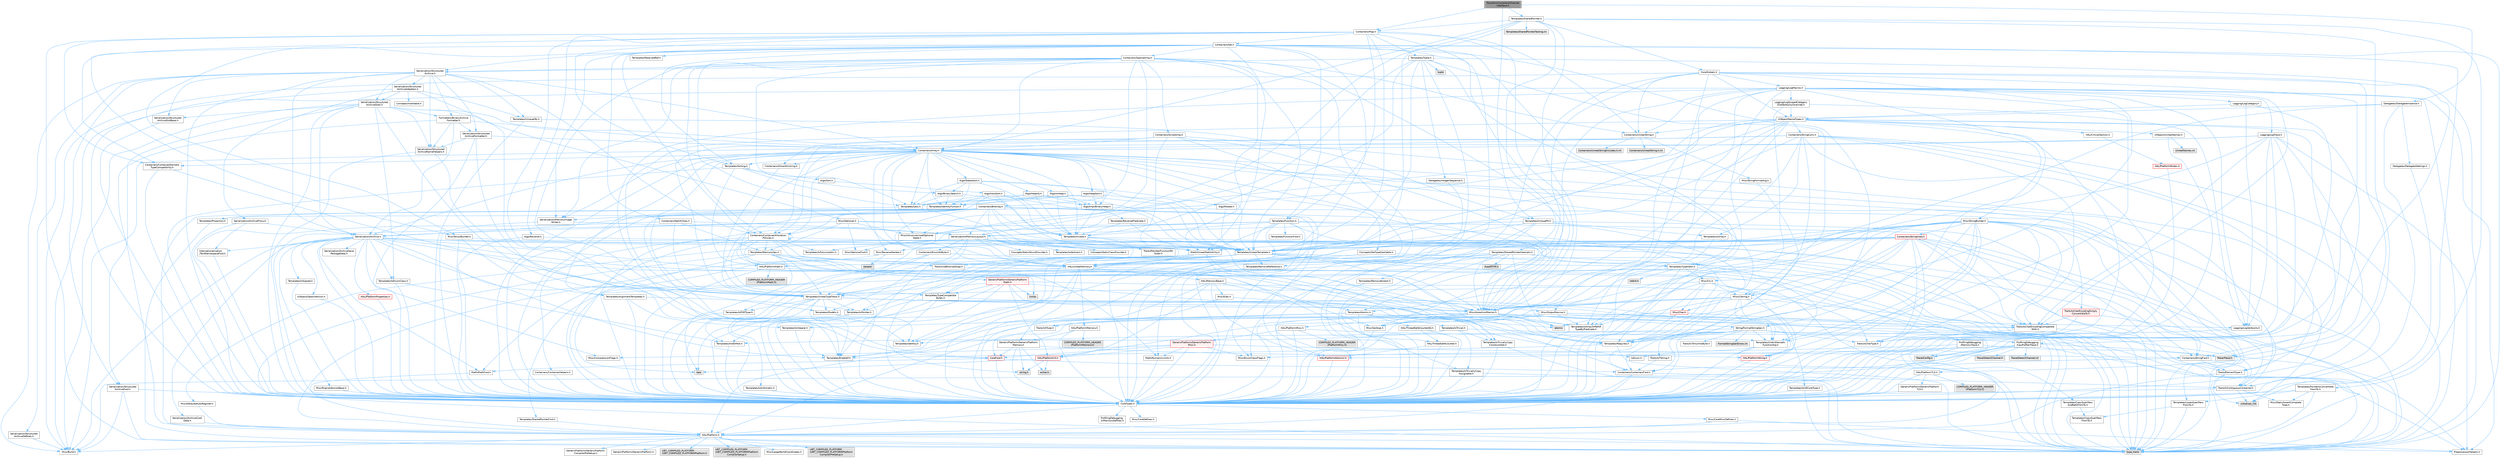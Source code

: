 digraph "TransformConstraintChannelInterface.h"
{
 // INTERACTIVE_SVG=YES
 // LATEX_PDF_SIZE
  bgcolor="transparent";
  edge [fontname=Helvetica,fontsize=10,labelfontname=Helvetica,labelfontsize=10];
  node [fontname=Helvetica,fontsize=10,shape=box,height=0.2,width=0.4];
  Node1 [id="Node000001",label="TransformConstraintChannel\lInterface.h",height=0.2,width=0.4,color="gray40", fillcolor="grey60", style="filled", fontcolor="black",tooltip=" "];
  Node1 -> Node2 [id="edge1_Node000001_Node000002",color="steelblue1",style="solid",tooltip=" "];
  Node2 [id="Node000002",label="Containers/Map.h",height=0.2,width=0.4,color="grey40", fillcolor="white", style="filled",URL="$df/d79/Map_8h.html",tooltip=" "];
  Node2 -> Node3 [id="edge2_Node000002_Node000003",color="steelblue1",style="solid",tooltip=" "];
  Node3 [id="Node000003",label="CoreTypes.h",height=0.2,width=0.4,color="grey40", fillcolor="white", style="filled",URL="$dc/dec/CoreTypes_8h.html",tooltip=" "];
  Node3 -> Node4 [id="edge3_Node000003_Node000004",color="steelblue1",style="solid",tooltip=" "];
  Node4 [id="Node000004",label="HAL/Platform.h",height=0.2,width=0.4,color="grey40", fillcolor="white", style="filled",URL="$d9/dd0/Platform_8h.html",tooltip=" "];
  Node4 -> Node5 [id="edge4_Node000004_Node000005",color="steelblue1",style="solid",tooltip=" "];
  Node5 [id="Node000005",label="Misc/Build.h",height=0.2,width=0.4,color="grey40", fillcolor="white", style="filled",URL="$d3/dbb/Build_8h.html",tooltip=" "];
  Node4 -> Node6 [id="edge5_Node000004_Node000006",color="steelblue1",style="solid",tooltip=" "];
  Node6 [id="Node000006",label="Misc/LargeWorldCoordinates.h",height=0.2,width=0.4,color="grey40", fillcolor="white", style="filled",URL="$d2/dcb/LargeWorldCoordinates_8h.html",tooltip=" "];
  Node4 -> Node7 [id="edge6_Node000004_Node000007",color="steelblue1",style="solid",tooltip=" "];
  Node7 [id="Node000007",label="type_traits",height=0.2,width=0.4,color="grey60", fillcolor="#E0E0E0", style="filled",tooltip=" "];
  Node4 -> Node8 [id="edge7_Node000004_Node000008",color="steelblue1",style="solid",tooltip=" "];
  Node8 [id="Node000008",label="PreprocessorHelpers.h",height=0.2,width=0.4,color="grey40", fillcolor="white", style="filled",URL="$db/ddb/PreprocessorHelpers_8h.html",tooltip=" "];
  Node4 -> Node9 [id="edge8_Node000004_Node000009",color="steelblue1",style="solid",tooltip=" "];
  Node9 [id="Node000009",label="UBT_COMPILED_PLATFORM\l/UBT_COMPILED_PLATFORMPlatform\lCompilerPreSetup.h",height=0.2,width=0.4,color="grey60", fillcolor="#E0E0E0", style="filled",tooltip=" "];
  Node4 -> Node10 [id="edge9_Node000004_Node000010",color="steelblue1",style="solid",tooltip=" "];
  Node10 [id="Node000010",label="GenericPlatform/GenericPlatform\lCompilerPreSetup.h",height=0.2,width=0.4,color="grey40", fillcolor="white", style="filled",URL="$d9/dc8/GenericPlatformCompilerPreSetup_8h.html",tooltip=" "];
  Node4 -> Node11 [id="edge10_Node000004_Node000011",color="steelblue1",style="solid",tooltip=" "];
  Node11 [id="Node000011",label="GenericPlatform/GenericPlatform.h",height=0.2,width=0.4,color="grey40", fillcolor="white", style="filled",URL="$d6/d84/GenericPlatform_8h.html",tooltip=" "];
  Node4 -> Node12 [id="edge11_Node000004_Node000012",color="steelblue1",style="solid",tooltip=" "];
  Node12 [id="Node000012",label="UBT_COMPILED_PLATFORM\l/UBT_COMPILED_PLATFORMPlatform.h",height=0.2,width=0.4,color="grey60", fillcolor="#E0E0E0", style="filled",tooltip=" "];
  Node4 -> Node13 [id="edge12_Node000004_Node000013",color="steelblue1",style="solid",tooltip=" "];
  Node13 [id="Node000013",label="UBT_COMPILED_PLATFORM\l/UBT_COMPILED_PLATFORMPlatform\lCompilerSetup.h",height=0.2,width=0.4,color="grey60", fillcolor="#E0E0E0", style="filled",tooltip=" "];
  Node3 -> Node14 [id="edge13_Node000003_Node000014",color="steelblue1",style="solid",tooltip=" "];
  Node14 [id="Node000014",label="ProfilingDebugging\l/UMemoryDefines.h",height=0.2,width=0.4,color="grey40", fillcolor="white", style="filled",URL="$d2/da2/UMemoryDefines_8h.html",tooltip=" "];
  Node3 -> Node15 [id="edge14_Node000003_Node000015",color="steelblue1",style="solid",tooltip=" "];
  Node15 [id="Node000015",label="Misc/CoreMiscDefines.h",height=0.2,width=0.4,color="grey40", fillcolor="white", style="filled",URL="$da/d38/CoreMiscDefines_8h.html",tooltip=" "];
  Node15 -> Node4 [id="edge15_Node000015_Node000004",color="steelblue1",style="solid",tooltip=" "];
  Node15 -> Node8 [id="edge16_Node000015_Node000008",color="steelblue1",style="solid",tooltip=" "];
  Node3 -> Node16 [id="edge17_Node000003_Node000016",color="steelblue1",style="solid",tooltip=" "];
  Node16 [id="Node000016",label="Misc/CoreDefines.h",height=0.2,width=0.4,color="grey40", fillcolor="white", style="filled",URL="$d3/dd2/CoreDefines_8h.html",tooltip=" "];
  Node2 -> Node17 [id="edge18_Node000002_Node000017",color="steelblue1",style="solid",tooltip=" "];
  Node17 [id="Node000017",label="Algo/Reverse.h",height=0.2,width=0.4,color="grey40", fillcolor="white", style="filled",URL="$d5/d93/Reverse_8h.html",tooltip=" "];
  Node17 -> Node3 [id="edge19_Node000017_Node000003",color="steelblue1",style="solid",tooltip=" "];
  Node17 -> Node18 [id="edge20_Node000017_Node000018",color="steelblue1",style="solid",tooltip=" "];
  Node18 [id="Node000018",label="Templates/UnrealTemplate.h",height=0.2,width=0.4,color="grey40", fillcolor="white", style="filled",URL="$d4/d24/UnrealTemplate_8h.html",tooltip=" "];
  Node18 -> Node3 [id="edge21_Node000018_Node000003",color="steelblue1",style="solid",tooltip=" "];
  Node18 -> Node19 [id="edge22_Node000018_Node000019",color="steelblue1",style="solid",tooltip=" "];
  Node19 [id="Node000019",label="Templates/IsPointer.h",height=0.2,width=0.4,color="grey40", fillcolor="white", style="filled",URL="$d7/d05/IsPointer_8h.html",tooltip=" "];
  Node19 -> Node3 [id="edge23_Node000019_Node000003",color="steelblue1",style="solid",tooltip=" "];
  Node18 -> Node20 [id="edge24_Node000018_Node000020",color="steelblue1",style="solid",tooltip=" "];
  Node20 [id="Node000020",label="HAL/UnrealMemory.h",height=0.2,width=0.4,color="grey40", fillcolor="white", style="filled",URL="$d9/d96/UnrealMemory_8h.html",tooltip=" "];
  Node20 -> Node3 [id="edge25_Node000020_Node000003",color="steelblue1",style="solid",tooltip=" "];
  Node20 -> Node21 [id="edge26_Node000020_Node000021",color="steelblue1",style="solid",tooltip=" "];
  Node21 [id="Node000021",label="GenericPlatform/GenericPlatform\lMemory.h",height=0.2,width=0.4,color="grey40", fillcolor="white", style="filled",URL="$dd/d22/GenericPlatformMemory_8h.html",tooltip=" "];
  Node21 -> Node22 [id="edge27_Node000021_Node000022",color="steelblue1",style="solid",tooltip=" "];
  Node22 [id="Node000022",label="CoreFwd.h",height=0.2,width=0.4,color="red", fillcolor="#FFF0F0", style="filled",URL="$d1/d1e/CoreFwd_8h.html",tooltip=" "];
  Node22 -> Node3 [id="edge28_Node000022_Node000003",color="steelblue1",style="solid",tooltip=" "];
  Node22 -> Node23 [id="edge29_Node000022_Node000023",color="steelblue1",style="solid",tooltip=" "];
  Node23 [id="Node000023",label="Containers/ContainersFwd.h",height=0.2,width=0.4,color="grey40", fillcolor="white", style="filled",URL="$d4/d0a/ContainersFwd_8h.html",tooltip=" "];
  Node23 -> Node4 [id="edge30_Node000023_Node000004",color="steelblue1",style="solid",tooltip=" "];
  Node23 -> Node3 [id="edge31_Node000023_Node000003",color="steelblue1",style="solid",tooltip=" "];
  Node23 -> Node24 [id="edge32_Node000023_Node000024",color="steelblue1",style="solid",tooltip=" "];
  Node24 [id="Node000024",label="Traits/IsContiguousContainer.h",height=0.2,width=0.4,color="grey40", fillcolor="white", style="filled",URL="$d5/d3c/IsContiguousContainer_8h.html",tooltip=" "];
  Node24 -> Node3 [id="edge33_Node000024_Node000003",color="steelblue1",style="solid",tooltip=" "];
  Node24 -> Node25 [id="edge34_Node000024_Node000025",color="steelblue1",style="solid",tooltip=" "];
  Node25 [id="Node000025",label="Misc/StaticAssertComplete\lType.h",height=0.2,width=0.4,color="grey40", fillcolor="white", style="filled",URL="$d5/d4e/StaticAssertCompleteType_8h.html",tooltip=" "];
  Node24 -> Node26 [id="edge35_Node000024_Node000026",color="steelblue1",style="solid",tooltip=" "];
  Node26 [id="Node000026",label="initializer_list",height=0.2,width=0.4,color="grey60", fillcolor="#E0E0E0", style="filled",tooltip=" "];
  Node22 -> Node27 [id="edge36_Node000022_Node000027",color="steelblue1",style="solid",tooltip=" "];
  Node27 [id="Node000027",label="Math/MathFwd.h",height=0.2,width=0.4,color="grey40", fillcolor="white", style="filled",URL="$d2/d10/MathFwd_8h.html",tooltip=" "];
  Node27 -> Node4 [id="edge37_Node000027_Node000004",color="steelblue1",style="solid",tooltip=" "];
  Node21 -> Node3 [id="edge38_Node000021_Node000003",color="steelblue1",style="solid",tooltip=" "];
  Node21 -> Node29 [id="edge39_Node000021_Node000029",color="steelblue1",style="solid",tooltip=" "];
  Node29 [id="Node000029",label="HAL/PlatformString.h",height=0.2,width=0.4,color="red", fillcolor="#FFF0F0", style="filled",URL="$db/db5/PlatformString_8h.html",tooltip=" "];
  Node29 -> Node3 [id="edge40_Node000029_Node000003",color="steelblue1",style="solid",tooltip=" "];
  Node21 -> Node31 [id="edge41_Node000021_Node000031",color="steelblue1",style="solid",tooltip=" "];
  Node31 [id="Node000031",label="string.h",height=0.2,width=0.4,color="grey60", fillcolor="#E0E0E0", style="filled",tooltip=" "];
  Node21 -> Node32 [id="edge42_Node000021_Node000032",color="steelblue1",style="solid",tooltip=" "];
  Node32 [id="Node000032",label="wchar.h",height=0.2,width=0.4,color="grey60", fillcolor="#E0E0E0", style="filled",tooltip=" "];
  Node20 -> Node33 [id="edge43_Node000020_Node000033",color="steelblue1",style="solid",tooltip=" "];
  Node33 [id="Node000033",label="HAL/MemoryBase.h",height=0.2,width=0.4,color="grey40", fillcolor="white", style="filled",URL="$d6/d9f/MemoryBase_8h.html",tooltip=" "];
  Node33 -> Node3 [id="edge44_Node000033_Node000003",color="steelblue1",style="solid",tooltip=" "];
  Node33 -> Node34 [id="edge45_Node000033_Node000034",color="steelblue1",style="solid",tooltip=" "];
  Node34 [id="Node000034",label="HAL/PlatformAtomics.h",height=0.2,width=0.4,color="red", fillcolor="#FFF0F0", style="filled",URL="$d3/d36/PlatformAtomics_8h.html",tooltip=" "];
  Node34 -> Node3 [id="edge46_Node000034_Node000003",color="steelblue1",style="solid",tooltip=" "];
  Node33 -> Node37 [id="edge47_Node000033_Node000037",color="steelblue1",style="solid",tooltip=" "];
  Node37 [id="Node000037",label="HAL/PlatformCrt.h",height=0.2,width=0.4,color="red", fillcolor="#FFF0F0", style="filled",URL="$d8/d75/PlatformCrt_8h.html",tooltip=" "];
  Node37 -> Node38 [id="edge48_Node000037_Node000038",color="steelblue1",style="solid",tooltip=" "];
  Node38 [id="Node000038",label="new",height=0.2,width=0.4,color="grey60", fillcolor="#E0E0E0", style="filled",tooltip=" "];
  Node37 -> Node32 [id="edge49_Node000037_Node000032",color="steelblue1",style="solid",tooltip=" "];
  Node37 -> Node31 [id="edge50_Node000037_Node000031",color="steelblue1",style="solid",tooltip=" "];
  Node33 -> Node45 [id="edge51_Node000033_Node000045",color="steelblue1",style="solid",tooltip=" "];
  Node45 [id="Node000045",label="Misc/Exec.h",height=0.2,width=0.4,color="grey40", fillcolor="white", style="filled",URL="$de/ddb/Exec_8h.html",tooltip=" "];
  Node45 -> Node3 [id="edge52_Node000045_Node000003",color="steelblue1",style="solid",tooltip=" "];
  Node45 -> Node46 [id="edge53_Node000045_Node000046",color="steelblue1",style="solid",tooltip=" "];
  Node46 [id="Node000046",label="Misc/AssertionMacros.h",height=0.2,width=0.4,color="grey40", fillcolor="white", style="filled",URL="$d0/dfa/AssertionMacros_8h.html",tooltip=" "];
  Node46 -> Node3 [id="edge54_Node000046_Node000003",color="steelblue1",style="solid",tooltip=" "];
  Node46 -> Node4 [id="edge55_Node000046_Node000004",color="steelblue1",style="solid",tooltip=" "];
  Node46 -> Node47 [id="edge56_Node000046_Node000047",color="steelblue1",style="solid",tooltip=" "];
  Node47 [id="Node000047",label="HAL/PlatformMisc.h",height=0.2,width=0.4,color="grey40", fillcolor="white", style="filled",URL="$d0/df5/PlatformMisc_8h.html",tooltip=" "];
  Node47 -> Node3 [id="edge57_Node000047_Node000003",color="steelblue1",style="solid",tooltip=" "];
  Node47 -> Node48 [id="edge58_Node000047_Node000048",color="steelblue1",style="solid",tooltip=" "];
  Node48 [id="Node000048",label="GenericPlatform/GenericPlatform\lMisc.h",height=0.2,width=0.4,color="red", fillcolor="#FFF0F0", style="filled",URL="$db/d9a/GenericPlatformMisc_8h.html",tooltip=" "];
  Node48 -> Node49 [id="edge59_Node000048_Node000049",color="steelblue1",style="solid",tooltip=" "];
  Node49 [id="Node000049",label="Containers/StringFwd.h",height=0.2,width=0.4,color="grey40", fillcolor="white", style="filled",URL="$df/d37/StringFwd_8h.html",tooltip=" "];
  Node49 -> Node3 [id="edge60_Node000049_Node000003",color="steelblue1",style="solid",tooltip=" "];
  Node49 -> Node50 [id="edge61_Node000049_Node000050",color="steelblue1",style="solid",tooltip=" "];
  Node50 [id="Node000050",label="Traits/ElementType.h",height=0.2,width=0.4,color="grey40", fillcolor="white", style="filled",URL="$d5/d4f/ElementType_8h.html",tooltip=" "];
  Node50 -> Node4 [id="edge62_Node000050_Node000004",color="steelblue1",style="solid",tooltip=" "];
  Node50 -> Node26 [id="edge63_Node000050_Node000026",color="steelblue1",style="solid",tooltip=" "];
  Node50 -> Node7 [id="edge64_Node000050_Node000007",color="steelblue1",style="solid",tooltip=" "];
  Node49 -> Node24 [id="edge65_Node000049_Node000024",color="steelblue1",style="solid",tooltip=" "];
  Node48 -> Node22 [id="edge66_Node000048_Node000022",color="steelblue1",style="solid",tooltip=" "];
  Node48 -> Node3 [id="edge67_Node000048_Node000003",color="steelblue1",style="solid",tooltip=" "];
  Node48 -> Node37 [id="edge68_Node000048_Node000037",color="steelblue1",style="solid",tooltip=" "];
  Node48 -> Node52 [id="edge69_Node000048_Node000052",color="steelblue1",style="solid",tooltip=" "];
  Node52 [id="Node000052",label="Math/NumericLimits.h",height=0.2,width=0.4,color="grey40", fillcolor="white", style="filled",URL="$df/d1b/NumericLimits_8h.html",tooltip=" "];
  Node52 -> Node3 [id="edge70_Node000052_Node000003",color="steelblue1",style="solid",tooltip=" "];
  Node48 -> Node53 [id="edge71_Node000048_Node000053",color="steelblue1",style="solid",tooltip=" "];
  Node53 [id="Node000053",label="Misc/CompressionFlags.h",height=0.2,width=0.4,color="grey40", fillcolor="white", style="filled",URL="$d9/d76/CompressionFlags_8h.html",tooltip=" "];
  Node48 -> Node54 [id="edge72_Node000048_Node000054",color="steelblue1",style="solid",tooltip=" "];
  Node54 [id="Node000054",label="Misc/EnumClassFlags.h",height=0.2,width=0.4,color="grey40", fillcolor="white", style="filled",URL="$d8/de7/EnumClassFlags_8h.html",tooltip=" "];
  Node47 -> Node57 [id="edge73_Node000047_Node000057",color="steelblue1",style="solid",tooltip=" "];
  Node57 [id="Node000057",label="COMPILED_PLATFORM_HEADER\l(PlatformMisc.h)",height=0.2,width=0.4,color="grey60", fillcolor="#E0E0E0", style="filled",tooltip=" "];
  Node47 -> Node58 [id="edge74_Node000047_Node000058",color="steelblue1",style="solid",tooltip=" "];
  Node58 [id="Node000058",label="ProfilingDebugging\l/CpuProfilerTrace.h",height=0.2,width=0.4,color="grey40", fillcolor="white", style="filled",URL="$da/dcb/CpuProfilerTrace_8h.html",tooltip=" "];
  Node58 -> Node3 [id="edge75_Node000058_Node000003",color="steelblue1",style="solid",tooltip=" "];
  Node58 -> Node23 [id="edge76_Node000058_Node000023",color="steelblue1",style="solid",tooltip=" "];
  Node58 -> Node34 [id="edge77_Node000058_Node000034",color="steelblue1",style="solid",tooltip=" "];
  Node58 -> Node8 [id="edge78_Node000058_Node000008",color="steelblue1",style="solid",tooltip=" "];
  Node58 -> Node5 [id="edge79_Node000058_Node000005",color="steelblue1",style="solid",tooltip=" "];
  Node58 -> Node59 [id="edge80_Node000058_Node000059",color="steelblue1",style="solid",tooltip=" "];
  Node59 [id="Node000059",label="Trace/Config.h",height=0.2,width=0.4,color="grey60", fillcolor="#E0E0E0", style="filled",tooltip=" "];
  Node58 -> Node60 [id="edge81_Node000058_Node000060",color="steelblue1",style="solid",tooltip=" "];
  Node60 [id="Node000060",label="Trace/Detail/Channel.h",height=0.2,width=0.4,color="grey60", fillcolor="#E0E0E0", style="filled",tooltip=" "];
  Node58 -> Node61 [id="edge82_Node000058_Node000061",color="steelblue1",style="solid",tooltip=" "];
  Node61 [id="Node000061",label="Trace/Detail/Channel.inl",height=0.2,width=0.4,color="grey60", fillcolor="#E0E0E0", style="filled",tooltip=" "];
  Node58 -> Node62 [id="edge83_Node000058_Node000062",color="steelblue1",style="solid",tooltip=" "];
  Node62 [id="Node000062",label="Trace/Trace.h",height=0.2,width=0.4,color="grey60", fillcolor="#E0E0E0", style="filled",tooltip=" "];
  Node46 -> Node8 [id="edge84_Node000046_Node000008",color="steelblue1",style="solid",tooltip=" "];
  Node46 -> Node63 [id="edge85_Node000046_Node000063",color="steelblue1",style="solid",tooltip=" "];
  Node63 [id="Node000063",label="Templates/EnableIf.h",height=0.2,width=0.4,color="grey40", fillcolor="white", style="filled",URL="$d7/d60/EnableIf_8h.html",tooltip=" "];
  Node63 -> Node3 [id="edge86_Node000063_Node000003",color="steelblue1",style="solid",tooltip=" "];
  Node46 -> Node64 [id="edge87_Node000046_Node000064",color="steelblue1",style="solid",tooltip=" "];
  Node64 [id="Node000064",label="Templates/IsArrayOrRefOf\lTypeByPredicate.h",height=0.2,width=0.4,color="grey40", fillcolor="white", style="filled",URL="$d6/da1/IsArrayOrRefOfTypeByPredicate_8h.html",tooltip=" "];
  Node64 -> Node3 [id="edge88_Node000064_Node000003",color="steelblue1",style="solid",tooltip=" "];
  Node46 -> Node65 [id="edge89_Node000046_Node000065",color="steelblue1",style="solid",tooltip=" "];
  Node65 [id="Node000065",label="Templates/IsValidVariadic\lFunctionArg.h",height=0.2,width=0.4,color="grey40", fillcolor="white", style="filled",URL="$d0/dc8/IsValidVariadicFunctionArg_8h.html",tooltip=" "];
  Node65 -> Node3 [id="edge90_Node000065_Node000003",color="steelblue1",style="solid",tooltip=" "];
  Node65 -> Node66 [id="edge91_Node000065_Node000066",color="steelblue1",style="solid",tooltip=" "];
  Node66 [id="Node000066",label="IsEnum.h",height=0.2,width=0.4,color="grey40", fillcolor="white", style="filled",URL="$d4/de5/IsEnum_8h.html",tooltip=" "];
  Node65 -> Node7 [id="edge92_Node000065_Node000007",color="steelblue1",style="solid",tooltip=" "];
  Node46 -> Node67 [id="edge93_Node000046_Node000067",color="steelblue1",style="solid",tooltip=" "];
  Node67 [id="Node000067",label="Traits/IsCharEncodingCompatible\lWith.h",height=0.2,width=0.4,color="grey40", fillcolor="white", style="filled",URL="$df/dd1/IsCharEncodingCompatibleWith_8h.html",tooltip=" "];
  Node67 -> Node7 [id="edge94_Node000067_Node000007",color="steelblue1",style="solid",tooltip=" "];
  Node67 -> Node68 [id="edge95_Node000067_Node000068",color="steelblue1",style="solid",tooltip=" "];
  Node68 [id="Node000068",label="Traits/IsCharType.h",height=0.2,width=0.4,color="grey40", fillcolor="white", style="filled",URL="$db/d51/IsCharType_8h.html",tooltip=" "];
  Node68 -> Node3 [id="edge96_Node000068_Node000003",color="steelblue1",style="solid",tooltip=" "];
  Node46 -> Node69 [id="edge97_Node000046_Node000069",color="steelblue1",style="solid",tooltip=" "];
  Node69 [id="Node000069",label="Misc/VarArgs.h",height=0.2,width=0.4,color="grey40", fillcolor="white", style="filled",URL="$d5/d6f/VarArgs_8h.html",tooltip=" "];
  Node69 -> Node3 [id="edge98_Node000069_Node000003",color="steelblue1",style="solid",tooltip=" "];
  Node46 -> Node70 [id="edge99_Node000046_Node000070",color="steelblue1",style="solid",tooltip=" "];
  Node70 [id="Node000070",label="String/FormatStringSan.h",height=0.2,width=0.4,color="grey40", fillcolor="white", style="filled",URL="$d3/d8b/FormatStringSan_8h.html",tooltip=" "];
  Node70 -> Node7 [id="edge100_Node000070_Node000007",color="steelblue1",style="solid",tooltip=" "];
  Node70 -> Node3 [id="edge101_Node000070_Node000003",color="steelblue1",style="solid",tooltip=" "];
  Node70 -> Node71 [id="edge102_Node000070_Node000071",color="steelblue1",style="solid",tooltip=" "];
  Node71 [id="Node000071",label="Templates/Requires.h",height=0.2,width=0.4,color="grey40", fillcolor="white", style="filled",URL="$dc/d96/Requires_8h.html",tooltip=" "];
  Node71 -> Node63 [id="edge103_Node000071_Node000063",color="steelblue1",style="solid",tooltip=" "];
  Node71 -> Node7 [id="edge104_Node000071_Node000007",color="steelblue1",style="solid",tooltip=" "];
  Node70 -> Node72 [id="edge105_Node000070_Node000072",color="steelblue1",style="solid",tooltip=" "];
  Node72 [id="Node000072",label="Templates/Identity.h",height=0.2,width=0.4,color="grey40", fillcolor="white", style="filled",URL="$d0/dd5/Identity_8h.html",tooltip=" "];
  Node70 -> Node65 [id="edge106_Node000070_Node000065",color="steelblue1",style="solid",tooltip=" "];
  Node70 -> Node68 [id="edge107_Node000070_Node000068",color="steelblue1",style="solid",tooltip=" "];
  Node70 -> Node73 [id="edge108_Node000070_Node000073",color="steelblue1",style="solid",tooltip=" "];
  Node73 [id="Node000073",label="Traits/IsTEnumAsByte.h",height=0.2,width=0.4,color="grey40", fillcolor="white", style="filled",URL="$d1/de6/IsTEnumAsByte_8h.html",tooltip=" "];
  Node70 -> Node74 [id="edge109_Node000070_Node000074",color="steelblue1",style="solid",tooltip=" "];
  Node74 [id="Node000074",label="Traits/IsTString.h",height=0.2,width=0.4,color="grey40", fillcolor="white", style="filled",URL="$d0/df8/IsTString_8h.html",tooltip=" "];
  Node74 -> Node23 [id="edge110_Node000074_Node000023",color="steelblue1",style="solid",tooltip=" "];
  Node70 -> Node23 [id="edge111_Node000070_Node000023",color="steelblue1",style="solid",tooltip=" "];
  Node70 -> Node75 [id="edge112_Node000070_Node000075",color="steelblue1",style="solid",tooltip=" "];
  Node75 [id="Node000075",label="FormatStringSanErrors.inl",height=0.2,width=0.4,color="grey60", fillcolor="#E0E0E0", style="filled",tooltip=" "];
  Node46 -> Node76 [id="edge113_Node000046_Node000076",color="steelblue1",style="solid",tooltip=" "];
  Node76 [id="Node000076",label="atomic",height=0.2,width=0.4,color="grey60", fillcolor="#E0E0E0", style="filled",tooltip=" "];
  Node33 -> Node77 [id="edge114_Node000033_Node000077",color="steelblue1",style="solid",tooltip=" "];
  Node77 [id="Node000077",label="Misc/OutputDevice.h",height=0.2,width=0.4,color="grey40", fillcolor="white", style="filled",URL="$d7/d32/OutputDevice_8h.html",tooltip=" "];
  Node77 -> Node22 [id="edge115_Node000077_Node000022",color="steelblue1",style="solid",tooltip=" "];
  Node77 -> Node3 [id="edge116_Node000077_Node000003",color="steelblue1",style="solid",tooltip=" "];
  Node77 -> Node78 [id="edge117_Node000077_Node000078",color="steelblue1",style="solid",tooltip=" "];
  Node78 [id="Node000078",label="Logging/LogVerbosity.h",height=0.2,width=0.4,color="grey40", fillcolor="white", style="filled",URL="$d2/d8f/LogVerbosity_8h.html",tooltip=" "];
  Node78 -> Node3 [id="edge118_Node000078_Node000003",color="steelblue1",style="solid",tooltip=" "];
  Node77 -> Node69 [id="edge119_Node000077_Node000069",color="steelblue1",style="solid",tooltip=" "];
  Node77 -> Node64 [id="edge120_Node000077_Node000064",color="steelblue1",style="solid",tooltip=" "];
  Node77 -> Node65 [id="edge121_Node000077_Node000065",color="steelblue1",style="solid",tooltip=" "];
  Node77 -> Node67 [id="edge122_Node000077_Node000067",color="steelblue1",style="solid",tooltip=" "];
  Node33 -> Node79 [id="edge123_Node000033_Node000079",color="steelblue1",style="solid",tooltip=" "];
  Node79 [id="Node000079",label="Templates/Atomic.h",height=0.2,width=0.4,color="grey40", fillcolor="white", style="filled",URL="$d3/d91/Atomic_8h.html",tooltip=" "];
  Node79 -> Node80 [id="edge124_Node000079_Node000080",color="steelblue1",style="solid",tooltip=" "];
  Node80 [id="Node000080",label="HAL/ThreadSafeCounter.h",height=0.2,width=0.4,color="grey40", fillcolor="white", style="filled",URL="$dc/dc9/ThreadSafeCounter_8h.html",tooltip=" "];
  Node80 -> Node3 [id="edge125_Node000080_Node000003",color="steelblue1",style="solid",tooltip=" "];
  Node80 -> Node34 [id="edge126_Node000080_Node000034",color="steelblue1",style="solid",tooltip=" "];
  Node79 -> Node81 [id="edge127_Node000079_Node000081",color="steelblue1",style="solid",tooltip=" "];
  Node81 [id="Node000081",label="HAL/ThreadSafeCounter64.h",height=0.2,width=0.4,color="grey40", fillcolor="white", style="filled",URL="$d0/d12/ThreadSafeCounter64_8h.html",tooltip=" "];
  Node81 -> Node3 [id="edge128_Node000081_Node000003",color="steelblue1",style="solid",tooltip=" "];
  Node81 -> Node80 [id="edge129_Node000081_Node000080",color="steelblue1",style="solid",tooltip=" "];
  Node79 -> Node82 [id="edge130_Node000079_Node000082",color="steelblue1",style="solid",tooltip=" "];
  Node82 [id="Node000082",label="Templates/IsIntegral.h",height=0.2,width=0.4,color="grey40", fillcolor="white", style="filled",URL="$da/d64/IsIntegral_8h.html",tooltip=" "];
  Node82 -> Node3 [id="edge131_Node000082_Node000003",color="steelblue1",style="solid",tooltip=" "];
  Node79 -> Node83 [id="edge132_Node000079_Node000083",color="steelblue1",style="solid",tooltip=" "];
  Node83 [id="Node000083",label="Templates/IsTrivial.h",height=0.2,width=0.4,color="grey40", fillcolor="white", style="filled",URL="$da/d4c/IsTrivial_8h.html",tooltip=" "];
  Node83 -> Node84 [id="edge133_Node000083_Node000084",color="steelblue1",style="solid",tooltip=" "];
  Node84 [id="Node000084",label="Templates/AndOrNot.h",height=0.2,width=0.4,color="grey40", fillcolor="white", style="filled",URL="$db/d0a/AndOrNot_8h.html",tooltip=" "];
  Node84 -> Node3 [id="edge134_Node000084_Node000003",color="steelblue1",style="solid",tooltip=" "];
  Node83 -> Node85 [id="edge135_Node000083_Node000085",color="steelblue1",style="solid",tooltip=" "];
  Node85 [id="Node000085",label="Templates/IsTriviallyCopy\lConstructible.h",height=0.2,width=0.4,color="grey40", fillcolor="white", style="filled",URL="$d3/d78/IsTriviallyCopyConstructible_8h.html",tooltip=" "];
  Node85 -> Node3 [id="edge136_Node000085_Node000003",color="steelblue1",style="solid",tooltip=" "];
  Node85 -> Node7 [id="edge137_Node000085_Node000007",color="steelblue1",style="solid",tooltip=" "];
  Node83 -> Node86 [id="edge138_Node000083_Node000086",color="steelblue1",style="solid",tooltip=" "];
  Node86 [id="Node000086",label="Templates/IsTriviallyCopy\lAssignable.h",height=0.2,width=0.4,color="grey40", fillcolor="white", style="filled",URL="$d2/df2/IsTriviallyCopyAssignable_8h.html",tooltip=" "];
  Node86 -> Node3 [id="edge139_Node000086_Node000003",color="steelblue1",style="solid",tooltip=" "];
  Node86 -> Node7 [id="edge140_Node000086_Node000007",color="steelblue1",style="solid",tooltip=" "];
  Node83 -> Node7 [id="edge141_Node000083_Node000007",color="steelblue1",style="solid",tooltip=" "];
  Node79 -> Node87 [id="edge142_Node000079_Node000087",color="steelblue1",style="solid",tooltip=" "];
  Node87 [id="Node000087",label="Traits/IntType.h",height=0.2,width=0.4,color="grey40", fillcolor="white", style="filled",URL="$d7/deb/IntType_8h.html",tooltip=" "];
  Node87 -> Node4 [id="edge143_Node000087_Node000004",color="steelblue1",style="solid",tooltip=" "];
  Node79 -> Node76 [id="edge144_Node000079_Node000076",color="steelblue1",style="solid",tooltip=" "];
  Node20 -> Node88 [id="edge145_Node000020_Node000088",color="steelblue1",style="solid",tooltip=" "];
  Node88 [id="Node000088",label="HAL/PlatformMemory.h",height=0.2,width=0.4,color="grey40", fillcolor="white", style="filled",URL="$de/d68/PlatformMemory_8h.html",tooltip=" "];
  Node88 -> Node3 [id="edge146_Node000088_Node000003",color="steelblue1",style="solid",tooltip=" "];
  Node88 -> Node21 [id="edge147_Node000088_Node000021",color="steelblue1",style="solid",tooltip=" "];
  Node88 -> Node89 [id="edge148_Node000088_Node000089",color="steelblue1",style="solid",tooltip=" "];
  Node89 [id="Node000089",label="COMPILED_PLATFORM_HEADER\l(PlatformMemory.h)",height=0.2,width=0.4,color="grey60", fillcolor="#E0E0E0", style="filled",tooltip=" "];
  Node20 -> Node90 [id="edge149_Node000020_Node000090",color="steelblue1",style="solid",tooltip=" "];
  Node90 [id="Node000090",label="ProfilingDebugging\l/MemoryTrace.h",height=0.2,width=0.4,color="grey40", fillcolor="white", style="filled",URL="$da/dd7/MemoryTrace_8h.html",tooltip=" "];
  Node90 -> Node4 [id="edge150_Node000090_Node000004",color="steelblue1",style="solid",tooltip=" "];
  Node90 -> Node54 [id="edge151_Node000090_Node000054",color="steelblue1",style="solid",tooltip=" "];
  Node90 -> Node59 [id="edge152_Node000090_Node000059",color="steelblue1",style="solid",tooltip=" "];
  Node90 -> Node62 [id="edge153_Node000090_Node000062",color="steelblue1",style="solid",tooltip=" "];
  Node20 -> Node19 [id="edge154_Node000020_Node000019",color="steelblue1",style="solid",tooltip=" "];
  Node18 -> Node91 [id="edge155_Node000018_Node000091",color="steelblue1",style="solid",tooltip=" "];
  Node91 [id="Node000091",label="Templates/CopyQualifiers\lAndRefsFromTo.h",height=0.2,width=0.4,color="grey40", fillcolor="white", style="filled",URL="$d3/db3/CopyQualifiersAndRefsFromTo_8h.html",tooltip=" "];
  Node91 -> Node92 [id="edge156_Node000091_Node000092",color="steelblue1",style="solid",tooltip=" "];
  Node92 [id="Node000092",label="Templates/CopyQualifiers\lFromTo.h",height=0.2,width=0.4,color="grey40", fillcolor="white", style="filled",URL="$d5/db4/CopyQualifiersFromTo_8h.html",tooltip=" "];
  Node18 -> Node93 [id="edge157_Node000018_Node000093",color="steelblue1",style="solid",tooltip=" "];
  Node93 [id="Node000093",label="Templates/UnrealTypeTraits.h",height=0.2,width=0.4,color="grey40", fillcolor="white", style="filled",URL="$d2/d2d/UnrealTypeTraits_8h.html",tooltip=" "];
  Node93 -> Node3 [id="edge158_Node000093_Node000003",color="steelblue1",style="solid",tooltip=" "];
  Node93 -> Node19 [id="edge159_Node000093_Node000019",color="steelblue1",style="solid",tooltip=" "];
  Node93 -> Node46 [id="edge160_Node000093_Node000046",color="steelblue1",style="solid",tooltip=" "];
  Node93 -> Node84 [id="edge161_Node000093_Node000084",color="steelblue1",style="solid",tooltip=" "];
  Node93 -> Node63 [id="edge162_Node000093_Node000063",color="steelblue1",style="solid",tooltip=" "];
  Node93 -> Node94 [id="edge163_Node000093_Node000094",color="steelblue1",style="solid",tooltip=" "];
  Node94 [id="Node000094",label="Templates/IsArithmetic.h",height=0.2,width=0.4,color="grey40", fillcolor="white", style="filled",URL="$d2/d5d/IsArithmetic_8h.html",tooltip=" "];
  Node94 -> Node3 [id="edge164_Node000094_Node000003",color="steelblue1",style="solid",tooltip=" "];
  Node93 -> Node66 [id="edge165_Node000093_Node000066",color="steelblue1",style="solid",tooltip=" "];
  Node93 -> Node95 [id="edge166_Node000093_Node000095",color="steelblue1",style="solid",tooltip=" "];
  Node95 [id="Node000095",label="Templates/Models.h",height=0.2,width=0.4,color="grey40", fillcolor="white", style="filled",URL="$d3/d0c/Models_8h.html",tooltip=" "];
  Node95 -> Node72 [id="edge167_Node000095_Node000072",color="steelblue1",style="solid",tooltip=" "];
  Node93 -> Node96 [id="edge168_Node000093_Node000096",color="steelblue1",style="solid",tooltip=" "];
  Node96 [id="Node000096",label="Templates/IsPODType.h",height=0.2,width=0.4,color="grey40", fillcolor="white", style="filled",URL="$d7/db1/IsPODType_8h.html",tooltip=" "];
  Node96 -> Node3 [id="edge169_Node000096_Node000003",color="steelblue1",style="solid",tooltip=" "];
  Node93 -> Node97 [id="edge170_Node000093_Node000097",color="steelblue1",style="solid",tooltip=" "];
  Node97 [id="Node000097",label="Templates/IsUECoreType.h",height=0.2,width=0.4,color="grey40", fillcolor="white", style="filled",URL="$d1/db8/IsUECoreType_8h.html",tooltip=" "];
  Node97 -> Node3 [id="edge171_Node000097_Node000003",color="steelblue1",style="solid",tooltip=" "];
  Node97 -> Node7 [id="edge172_Node000097_Node000007",color="steelblue1",style="solid",tooltip=" "];
  Node93 -> Node85 [id="edge173_Node000093_Node000085",color="steelblue1",style="solid",tooltip=" "];
  Node18 -> Node98 [id="edge174_Node000018_Node000098",color="steelblue1",style="solid",tooltip=" "];
  Node98 [id="Node000098",label="Templates/RemoveReference.h",height=0.2,width=0.4,color="grey40", fillcolor="white", style="filled",URL="$da/dbe/RemoveReference_8h.html",tooltip=" "];
  Node98 -> Node3 [id="edge175_Node000098_Node000003",color="steelblue1",style="solid",tooltip=" "];
  Node18 -> Node71 [id="edge176_Node000018_Node000071",color="steelblue1",style="solid",tooltip=" "];
  Node18 -> Node99 [id="edge177_Node000018_Node000099",color="steelblue1",style="solid",tooltip=" "];
  Node99 [id="Node000099",label="Templates/TypeCompatible\lBytes.h",height=0.2,width=0.4,color="grey40", fillcolor="white", style="filled",URL="$df/d0a/TypeCompatibleBytes_8h.html",tooltip=" "];
  Node99 -> Node3 [id="edge178_Node000099_Node000003",color="steelblue1",style="solid",tooltip=" "];
  Node99 -> Node31 [id="edge179_Node000099_Node000031",color="steelblue1",style="solid",tooltip=" "];
  Node99 -> Node38 [id="edge180_Node000099_Node000038",color="steelblue1",style="solid",tooltip=" "];
  Node99 -> Node7 [id="edge181_Node000099_Node000007",color="steelblue1",style="solid",tooltip=" "];
  Node18 -> Node72 [id="edge182_Node000018_Node000072",color="steelblue1",style="solid",tooltip=" "];
  Node18 -> Node24 [id="edge183_Node000018_Node000024",color="steelblue1",style="solid",tooltip=" "];
  Node18 -> Node100 [id="edge184_Node000018_Node000100",color="steelblue1",style="solid",tooltip=" "];
  Node100 [id="Node000100",label="Traits/UseBitwiseSwap.h",height=0.2,width=0.4,color="grey40", fillcolor="white", style="filled",URL="$db/df3/UseBitwiseSwap_8h.html",tooltip=" "];
  Node100 -> Node3 [id="edge185_Node000100_Node000003",color="steelblue1",style="solid",tooltip=" "];
  Node100 -> Node7 [id="edge186_Node000100_Node000007",color="steelblue1",style="solid",tooltip=" "];
  Node18 -> Node7 [id="edge187_Node000018_Node000007",color="steelblue1",style="solid",tooltip=" "];
  Node2 -> Node101 [id="edge188_Node000002_Node000101",color="steelblue1",style="solid",tooltip=" "];
  Node101 [id="Node000101",label="Containers/ContainerElement\lTypeCompatibility.h",height=0.2,width=0.4,color="grey40", fillcolor="white", style="filled",URL="$df/ddf/ContainerElementTypeCompatibility_8h.html",tooltip=" "];
  Node101 -> Node3 [id="edge189_Node000101_Node000003",color="steelblue1",style="solid",tooltip=" "];
  Node101 -> Node93 [id="edge190_Node000101_Node000093",color="steelblue1",style="solid",tooltip=" "];
  Node2 -> Node102 [id="edge191_Node000002_Node000102",color="steelblue1",style="solid",tooltip=" "];
  Node102 [id="Node000102",label="Containers/Set.h",height=0.2,width=0.4,color="grey40", fillcolor="white", style="filled",URL="$d4/d45/Set_8h.html",tooltip=" "];
  Node102 -> Node103 [id="edge192_Node000102_Node000103",color="steelblue1",style="solid",tooltip=" "];
  Node103 [id="Node000103",label="Containers/ContainerAllocation\lPolicies.h",height=0.2,width=0.4,color="grey40", fillcolor="white", style="filled",URL="$d7/dff/ContainerAllocationPolicies_8h.html",tooltip=" "];
  Node103 -> Node3 [id="edge193_Node000103_Node000003",color="steelblue1",style="solid",tooltip=" "];
  Node103 -> Node104 [id="edge194_Node000103_Node000104",color="steelblue1",style="solid",tooltip=" "];
  Node104 [id="Node000104",label="Containers/ContainerHelpers.h",height=0.2,width=0.4,color="grey40", fillcolor="white", style="filled",URL="$d7/d33/ContainerHelpers_8h.html",tooltip=" "];
  Node104 -> Node3 [id="edge195_Node000104_Node000003",color="steelblue1",style="solid",tooltip=" "];
  Node103 -> Node103 [id="edge196_Node000103_Node000103",color="steelblue1",style="solid",tooltip=" "];
  Node103 -> Node105 [id="edge197_Node000103_Node000105",color="steelblue1",style="solid",tooltip=" "];
  Node105 [id="Node000105",label="HAL/PlatformMath.h",height=0.2,width=0.4,color="grey40", fillcolor="white", style="filled",URL="$dc/d53/PlatformMath_8h.html",tooltip=" "];
  Node105 -> Node3 [id="edge198_Node000105_Node000003",color="steelblue1",style="solid",tooltip=" "];
  Node105 -> Node106 [id="edge199_Node000105_Node000106",color="steelblue1",style="solid",tooltip=" "];
  Node106 [id="Node000106",label="GenericPlatform/GenericPlatform\lMath.h",height=0.2,width=0.4,color="red", fillcolor="#FFF0F0", style="filled",URL="$d5/d79/GenericPlatformMath_8h.html",tooltip=" "];
  Node106 -> Node3 [id="edge200_Node000106_Node000003",color="steelblue1",style="solid",tooltip=" "];
  Node106 -> Node23 [id="edge201_Node000106_Node000023",color="steelblue1",style="solid",tooltip=" "];
  Node106 -> Node37 [id="edge202_Node000106_Node000037",color="steelblue1",style="solid",tooltip=" "];
  Node106 -> Node84 [id="edge203_Node000106_Node000084",color="steelblue1",style="solid",tooltip=" "];
  Node106 -> Node93 [id="edge204_Node000106_Node000093",color="steelblue1",style="solid",tooltip=" "];
  Node106 -> Node71 [id="edge205_Node000106_Node000071",color="steelblue1",style="solid",tooltip=" "];
  Node106 -> Node99 [id="edge206_Node000106_Node000099",color="steelblue1",style="solid",tooltip=" "];
  Node106 -> Node111 [id="edge207_Node000106_Node000111",color="steelblue1",style="solid",tooltip=" "];
  Node111 [id="Node000111",label="limits",height=0.2,width=0.4,color="grey60", fillcolor="#E0E0E0", style="filled",tooltip=" "];
  Node106 -> Node7 [id="edge208_Node000106_Node000007",color="steelblue1",style="solid",tooltip=" "];
  Node105 -> Node112 [id="edge209_Node000105_Node000112",color="steelblue1",style="solid",tooltip=" "];
  Node112 [id="Node000112",label="COMPILED_PLATFORM_HEADER\l(PlatformMath.h)",height=0.2,width=0.4,color="grey60", fillcolor="#E0E0E0", style="filled",tooltip=" "];
  Node103 -> Node20 [id="edge210_Node000103_Node000020",color="steelblue1",style="solid",tooltip=" "];
  Node103 -> Node52 [id="edge211_Node000103_Node000052",color="steelblue1",style="solid",tooltip=" "];
  Node103 -> Node46 [id="edge212_Node000103_Node000046",color="steelblue1",style="solid",tooltip=" "];
  Node103 -> Node113 [id="edge213_Node000103_Node000113",color="steelblue1",style="solid",tooltip=" "];
  Node113 [id="Node000113",label="Templates/IsPolymorphic.h",height=0.2,width=0.4,color="grey40", fillcolor="white", style="filled",URL="$dc/d20/IsPolymorphic_8h.html",tooltip=" "];
  Node103 -> Node114 [id="edge214_Node000103_Node000114",color="steelblue1",style="solid",tooltip=" "];
  Node114 [id="Node000114",label="Templates/MemoryOps.h",height=0.2,width=0.4,color="grey40", fillcolor="white", style="filled",URL="$db/dea/MemoryOps_8h.html",tooltip=" "];
  Node114 -> Node3 [id="edge215_Node000114_Node000003",color="steelblue1",style="solid",tooltip=" "];
  Node114 -> Node20 [id="edge216_Node000114_Node000020",color="steelblue1",style="solid",tooltip=" "];
  Node114 -> Node86 [id="edge217_Node000114_Node000086",color="steelblue1",style="solid",tooltip=" "];
  Node114 -> Node85 [id="edge218_Node000114_Node000085",color="steelblue1",style="solid",tooltip=" "];
  Node114 -> Node71 [id="edge219_Node000114_Node000071",color="steelblue1",style="solid",tooltip=" "];
  Node114 -> Node93 [id="edge220_Node000114_Node000093",color="steelblue1",style="solid",tooltip=" "];
  Node114 -> Node100 [id="edge221_Node000114_Node000100",color="steelblue1",style="solid",tooltip=" "];
  Node114 -> Node38 [id="edge222_Node000114_Node000038",color="steelblue1",style="solid",tooltip=" "];
  Node114 -> Node7 [id="edge223_Node000114_Node000007",color="steelblue1",style="solid",tooltip=" "];
  Node103 -> Node99 [id="edge224_Node000103_Node000099",color="steelblue1",style="solid",tooltip=" "];
  Node103 -> Node7 [id="edge225_Node000103_Node000007",color="steelblue1",style="solid",tooltip=" "];
  Node102 -> Node101 [id="edge226_Node000102_Node000101",color="steelblue1",style="solid",tooltip=" "];
  Node102 -> Node115 [id="edge227_Node000102_Node000115",color="steelblue1",style="solid",tooltip=" "];
  Node115 [id="Node000115",label="Containers/SetUtilities.h",height=0.2,width=0.4,color="grey40", fillcolor="white", style="filled",URL="$dc/de5/SetUtilities_8h.html",tooltip=" "];
  Node115 -> Node3 [id="edge228_Node000115_Node000003",color="steelblue1",style="solid",tooltip=" "];
  Node115 -> Node116 [id="edge229_Node000115_Node000116",color="steelblue1",style="solid",tooltip=" "];
  Node116 [id="Node000116",label="Serialization/MemoryLayout.h",height=0.2,width=0.4,color="grey40", fillcolor="white", style="filled",URL="$d7/d66/MemoryLayout_8h.html",tooltip=" "];
  Node116 -> Node117 [id="edge230_Node000116_Node000117",color="steelblue1",style="solid",tooltip=" "];
  Node117 [id="Node000117",label="Concepts/StaticClassProvider.h",height=0.2,width=0.4,color="grey40", fillcolor="white", style="filled",URL="$dd/d83/StaticClassProvider_8h.html",tooltip=" "];
  Node116 -> Node118 [id="edge231_Node000116_Node000118",color="steelblue1",style="solid",tooltip=" "];
  Node118 [id="Node000118",label="Concepts/StaticStructProvider.h",height=0.2,width=0.4,color="grey40", fillcolor="white", style="filled",URL="$d5/d77/StaticStructProvider_8h.html",tooltip=" "];
  Node116 -> Node119 [id="edge232_Node000116_Node000119",color="steelblue1",style="solid",tooltip=" "];
  Node119 [id="Node000119",label="Containers/EnumAsByte.h",height=0.2,width=0.4,color="grey40", fillcolor="white", style="filled",URL="$d6/d9a/EnumAsByte_8h.html",tooltip=" "];
  Node119 -> Node3 [id="edge233_Node000119_Node000003",color="steelblue1",style="solid",tooltip=" "];
  Node119 -> Node96 [id="edge234_Node000119_Node000096",color="steelblue1",style="solid",tooltip=" "];
  Node119 -> Node120 [id="edge235_Node000119_Node000120",color="steelblue1",style="solid",tooltip=" "];
  Node120 [id="Node000120",label="Templates/TypeHash.h",height=0.2,width=0.4,color="grey40", fillcolor="white", style="filled",URL="$d1/d62/TypeHash_8h.html",tooltip=" "];
  Node120 -> Node3 [id="edge236_Node000120_Node000003",color="steelblue1",style="solid",tooltip=" "];
  Node120 -> Node71 [id="edge237_Node000120_Node000071",color="steelblue1",style="solid",tooltip=" "];
  Node120 -> Node121 [id="edge238_Node000120_Node000121",color="steelblue1",style="solid",tooltip=" "];
  Node121 [id="Node000121",label="Misc/Crc.h",height=0.2,width=0.4,color="grey40", fillcolor="white", style="filled",URL="$d4/dd2/Crc_8h.html",tooltip=" "];
  Node121 -> Node3 [id="edge239_Node000121_Node000003",color="steelblue1",style="solid",tooltip=" "];
  Node121 -> Node29 [id="edge240_Node000121_Node000029",color="steelblue1",style="solid",tooltip=" "];
  Node121 -> Node46 [id="edge241_Node000121_Node000046",color="steelblue1",style="solid",tooltip=" "];
  Node121 -> Node122 [id="edge242_Node000121_Node000122",color="steelblue1",style="solid",tooltip=" "];
  Node122 [id="Node000122",label="Misc/CString.h",height=0.2,width=0.4,color="grey40", fillcolor="white", style="filled",URL="$d2/d49/CString_8h.html",tooltip=" "];
  Node122 -> Node3 [id="edge243_Node000122_Node000003",color="steelblue1",style="solid",tooltip=" "];
  Node122 -> Node37 [id="edge244_Node000122_Node000037",color="steelblue1",style="solid",tooltip=" "];
  Node122 -> Node29 [id="edge245_Node000122_Node000029",color="steelblue1",style="solid",tooltip=" "];
  Node122 -> Node46 [id="edge246_Node000122_Node000046",color="steelblue1",style="solid",tooltip=" "];
  Node122 -> Node123 [id="edge247_Node000122_Node000123",color="steelblue1",style="solid",tooltip=" "];
  Node123 [id="Node000123",label="Misc/Char.h",height=0.2,width=0.4,color="red", fillcolor="#FFF0F0", style="filled",URL="$d0/d58/Char_8h.html",tooltip=" "];
  Node123 -> Node3 [id="edge248_Node000123_Node000003",color="steelblue1",style="solid",tooltip=" "];
  Node123 -> Node87 [id="edge249_Node000123_Node000087",color="steelblue1",style="solid",tooltip=" "];
  Node123 -> Node7 [id="edge250_Node000123_Node000007",color="steelblue1",style="solid",tooltip=" "];
  Node122 -> Node69 [id="edge251_Node000122_Node000069",color="steelblue1",style="solid",tooltip=" "];
  Node122 -> Node64 [id="edge252_Node000122_Node000064",color="steelblue1",style="solid",tooltip=" "];
  Node122 -> Node65 [id="edge253_Node000122_Node000065",color="steelblue1",style="solid",tooltip=" "];
  Node122 -> Node67 [id="edge254_Node000122_Node000067",color="steelblue1",style="solid",tooltip=" "];
  Node121 -> Node123 [id="edge255_Node000121_Node000123",color="steelblue1",style="solid",tooltip=" "];
  Node121 -> Node93 [id="edge256_Node000121_Node000093",color="steelblue1",style="solid",tooltip=" "];
  Node121 -> Node68 [id="edge257_Node000121_Node000068",color="steelblue1",style="solid",tooltip=" "];
  Node120 -> Node126 [id="edge258_Node000120_Node000126",color="steelblue1",style="solid",tooltip=" "];
  Node126 [id="Node000126",label="stdint.h",height=0.2,width=0.4,color="grey60", fillcolor="#E0E0E0", style="filled",tooltip=" "];
  Node120 -> Node7 [id="edge259_Node000120_Node000007",color="steelblue1",style="solid",tooltip=" "];
  Node116 -> Node49 [id="edge260_Node000116_Node000049",color="steelblue1",style="solid",tooltip=" "];
  Node116 -> Node20 [id="edge261_Node000116_Node000020",color="steelblue1",style="solid",tooltip=" "];
  Node116 -> Node127 [id="edge262_Node000116_Node000127",color="steelblue1",style="solid",tooltip=" "];
  Node127 [id="Node000127",label="Misc/DelayedAutoRegister.h",height=0.2,width=0.4,color="grey40", fillcolor="white", style="filled",URL="$d1/dda/DelayedAutoRegister_8h.html",tooltip=" "];
  Node127 -> Node4 [id="edge263_Node000127_Node000004",color="steelblue1",style="solid",tooltip=" "];
  Node116 -> Node63 [id="edge264_Node000116_Node000063",color="steelblue1",style="solid",tooltip=" "];
  Node116 -> Node128 [id="edge265_Node000116_Node000128",color="steelblue1",style="solid",tooltip=" "];
  Node128 [id="Node000128",label="Templates/IsAbstract.h",height=0.2,width=0.4,color="grey40", fillcolor="white", style="filled",URL="$d8/db7/IsAbstract_8h.html",tooltip=" "];
  Node116 -> Node113 [id="edge266_Node000116_Node000113",color="steelblue1",style="solid",tooltip=" "];
  Node116 -> Node95 [id="edge267_Node000116_Node000095",color="steelblue1",style="solid",tooltip=" "];
  Node116 -> Node18 [id="edge268_Node000116_Node000018",color="steelblue1",style="solid",tooltip=" "];
  Node115 -> Node114 [id="edge269_Node000115_Node000114",color="steelblue1",style="solid",tooltip=" "];
  Node115 -> Node93 [id="edge270_Node000115_Node000093",color="steelblue1",style="solid",tooltip=" "];
  Node102 -> Node129 [id="edge271_Node000102_Node000129",color="steelblue1",style="solid",tooltip=" "];
  Node129 [id="Node000129",label="Containers/SparseArray.h",height=0.2,width=0.4,color="grey40", fillcolor="white", style="filled",URL="$d5/dbf/SparseArray_8h.html",tooltip=" "];
  Node129 -> Node3 [id="edge272_Node000129_Node000003",color="steelblue1",style="solid",tooltip=" "];
  Node129 -> Node46 [id="edge273_Node000129_Node000046",color="steelblue1",style="solid",tooltip=" "];
  Node129 -> Node20 [id="edge274_Node000129_Node000020",color="steelblue1",style="solid",tooltip=" "];
  Node129 -> Node93 [id="edge275_Node000129_Node000093",color="steelblue1",style="solid",tooltip=" "];
  Node129 -> Node18 [id="edge276_Node000129_Node000018",color="steelblue1",style="solid",tooltip=" "];
  Node129 -> Node103 [id="edge277_Node000129_Node000103",color="steelblue1",style="solid",tooltip=" "];
  Node129 -> Node130 [id="edge278_Node000129_Node000130",color="steelblue1",style="solid",tooltip=" "];
  Node130 [id="Node000130",label="Templates/Less.h",height=0.2,width=0.4,color="grey40", fillcolor="white", style="filled",URL="$de/dc8/Less_8h.html",tooltip=" "];
  Node130 -> Node3 [id="edge279_Node000130_Node000003",color="steelblue1",style="solid",tooltip=" "];
  Node130 -> Node18 [id="edge280_Node000130_Node000018",color="steelblue1",style="solid",tooltip=" "];
  Node129 -> Node131 [id="edge281_Node000129_Node000131",color="steelblue1",style="solid",tooltip=" "];
  Node131 [id="Node000131",label="Containers/Array.h",height=0.2,width=0.4,color="grey40", fillcolor="white", style="filled",URL="$df/dd0/Array_8h.html",tooltip=" "];
  Node131 -> Node3 [id="edge282_Node000131_Node000003",color="steelblue1",style="solid",tooltip=" "];
  Node131 -> Node46 [id="edge283_Node000131_Node000046",color="steelblue1",style="solid",tooltip=" "];
  Node131 -> Node132 [id="edge284_Node000131_Node000132",color="steelblue1",style="solid",tooltip=" "];
  Node132 [id="Node000132",label="Misc/IntrusiveUnsetOptional\lState.h",height=0.2,width=0.4,color="grey40", fillcolor="white", style="filled",URL="$d2/d0a/IntrusiveUnsetOptionalState_8h.html",tooltip=" "];
  Node132 -> Node133 [id="edge285_Node000132_Node000133",color="steelblue1",style="solid",tooltip=" "];
  Node133 [id="Node000133",label="Misc/OptionalFwd.h",height=0.2,width=0.4,color="grey40", fillcolor="white", style="filled",URL="$dc/d50/OptionalFwd_8h.html",tooltip=" "];
  Node131 -> Node134 [id="edge286_Node000131_Node000134",color="steelblue1",style="solid",tooltip=" "];
  Node134 [id="Node000134",label="Misc/ReverseIterate.h",height=0.2,width=0.4,color="grey40", fillcolor="white", style="filled",URL="$db/de3/ReverseIterate_8h.html",tooltip=" "];
  Node134 -> Node4 [id="edge287_Node000134_Node000004",color="steelblue1",style="solid",tooltip=" "];
  Node134 -> Node135 [id="edge288_Node000134_Node000135",color="steelblue1",style="solid",tooltip=" "];
  Node135 [id="Node000135",label="iterator",height=0.2,width=0.4,color="grey60", fillcolor="#E0E0E0", style="filled",tooltip=" "];
  Node131 -> Node20 [id="edge289_Node000131_Node000020",color="steelblue1",style="solid",tooltip=" "];
  Node131 -> Node93 [id="edge290_Node000131_Node000093",color="steelblue1",style="solid",tooltip=" "];
  Node131 -> Node18 [id="edge291_Node000131_Node000018",color="steelblue1",style="solid",tooltip=" "];
  Node131 -> Node136 [id="edge292_Node000131_Node000136",color="steelblue1",style="solid",tooltip=" "];
  Node136 [id="Node000136",label="Containers/AllowShrinking.h",height=0.2,width=0.4,color="grey40", fillcolor="white", style="filled",URL="$d7/d1a/AllowShrinking_8h.html",tooltip=" "];
  Node136 -> Node3 [id="edge293_Node000136_Node000003",color="steelblue1",style="solid",tooltip=" "];
  Node131 -> Node103 [id="edge294_Node000131_Node000103",color="steelblue1",style="solid",tooltip=" "];
  Node131 -> Node101 [id="edge295_Node000131_Node000101",color="steelblue1",style="solid",tooltip=" "];
  Node131 -> Node137 [id="edge296_Node000131_Node000137",color="steelblue1",style="solid",tooltip=" "];
  Node137 [id="Node000137",label="Serialization/Archive.h",height=0.2,width=0.4,color="grey40", fillcolor="white", style="filled",URL="$d7/d3b/Archive_8h.html",tooltip=" "];
  Node137 -> Node22 [id="edge297_Node000137_Node000022",color="steelblue1",style="solid",tooltip=" "];
  Node137 -> Node3 [id="edge298_Node000137_Node000003",color="steelblue1",style="solid",tooltip=" "];
  Node137 -> Node138 [id="edge299_Node000137_Node000138",color="steelblue1",style="solid",tooltip=" "];
  Node138 [id="Node000138",label="HAL/PlatformProperties.h",height=0.2,width=0.4,color="red", fillcolor="#FFF0F0", style="filled",URL="$d9/db0/PlatformProperties_8h.html",tooltip=" "];
  Node138 -> Node3 [id="edge300_Node000138_Node000003",color="steelblue1",style="solid",tooltip=" "];
  Node137 -> Node141 [id="edge301_Node000137_Node000141",color="steelblue1",style="solid",tooltip=" "];
  Node141 [id="Node000141",label="Internationalization\l/TextNamespaceFwd.h",height=0.2,width=0.4,color="grey40", fillcolor="white", style="filled",URL="$d8/d97/TextNamespaceFwd_8h.html",tooltip=" "];
  Node141 -> Node3 [id="edge302_Node000141_Node000003",color="steelblue1",style="solid",tooltip=" "];
  Node137 -> Node27 [id="edge303_Node000137_Node000027",color="steelblue1",style="solid",tooltip=" "];
  Node137 -> Node46 [id="edge304_Node000137_Node000046",color="steelblue1",style="solid",tooltip=" "];
  Node137 -> Node5 [id="edge305_Node000137_Node000005",color="steelblue1",style="solid",tooltip=" "];
  Node137 -> Node53 [id="edge306_Node000137_Node000053",color="steelblue1",style="solid",tooltip=" "];
  Node137 -> Node142 [id="edge307_Node000137_Node000142",color="steelblue1",style="solid",tooltip=" "];
  Node142 [id="Node000142",label="Misc/EngineVersionBase.h",height=0.2,width=0.4,color="grey40", fillcolor="white", style="filled",URL="$d5/d2b/EngineVersionBase_8h.html",tooltip=" "];
  Node142 -> Node3 [id="edge308_Node000142_Node000003",color="steelblue1",style="solid",tooltip=" "];
  Node137 -> Node69 [id="edge309_Node000137_Node000069",color="steelblue1",style="solid",tooltip=" "];
  Node137 -> Node143 [id="edge310_Node000137_Node000143",color="steelblue1",style="solid",tooltip=" "];
  Node143 [id="Node000143",label="Serialization/ArchiveCook\lData.h",height=0.2,width=0.4,color="grey40", fillcolor="white", style="filled",URL="$dc/db6/ArchiveCookData_8h.html",tooltip=" "];
  Node143 -> Node4 [id="edge311_Node000143_Node000004",color="steelblue1",style="solid",tooltip=" "];
  Node137 -> Node144 [id="edge312_Node000137_Node000144",color="steelblue1",style="solid",tooltip=" "];
  Node144 [id="Node000144",label="Serialization/ArchiveSave\lPackageData.h",height=0.2,width=0.4,color="grey40", fillcolor="white", style="filled",URL="$d1/d37/ArchiveSavePackageData_8h.html",tooltip=" "];
  Node137 -> Node63 [id="edge313_Node000137_Node000063",color="steelblue1",style="solid",tooltip=" "];
  Node137 -> Node64 [id="edge314_Node000137_Node000064",color="steelblue1",style="solid",tooltip=" "];
  Node137 -> Node145 [id="edge315_Node000137_Node000145",color="steelblue1",style="solid",tooltip=" "];
  Node145 [id="Node000145",label="Templates/IsEnumClass.h",height=0.2,width=0.4,color="grey40", fillcolor="white", style="filled",URL="$d7/d15/IsEnumClass_8h.html",tooltip=" "];
  Node145 -> Node3 [id="edge316_Node000145_Node000003",color="steelblue1",style="solid",tooltip=" "];
  Node145 -> Node84 [id="edge317_Node000145_Node000084",color="steelblue1",style="solid",tooltip=" "];
  Node137 -> Node110 [id="edge318_Node000137_Node000110",color="steelblue1",style="solid",tooltip=" "];
  Node110 [id="Node000110",label="Templates/IsSigned.h",height=0.2,width=0.4,color="grey40", fillcolor="white", style="filled",URL="$d8/dd8/IsSigned_8h.html",tooltip=" "];
  Node110 -> Node3 [id="edge319_Node000110_Node000003",color="steelblue1",style="solid",tooltip=" "];
  Node137 -> Node65 [id="edge320_Node000137_Node000065",color="steelblue1",style="solid",tooltip=" "];
  Node137 -> Node18 [id="edge321_Node000137_Node000018",color="steelblue1",style="solid",tooltip=" "];
  Node137 -> Node67 [id="edge322_Node000137_Node000067",color="steelblue1",style="solid",tooltip=" "];
  Node137 -> Node146 [id="edge323_Node000137_Node000146",color="steelblue1",style="solid",tooltip=" "];
  Node146 [id="Node000146",label="UObject/ObjectVersion.h",height=0.2,width=0.4,color="grey40", fillcolor="white", style="filled",URL="$da/d63/ObjectVersion_8h.html",tooltip=" "];
  Node146 -> Node3 [id="edge324_Node000146_Node000003",color="steelblue1",style="solid",tooltip=" "];
  Node131 -> Node147 [id="edge325_Node000131_Node000147",color="steelblue1",style="solid",tooltip=" "];
  Node147 [id="Node000147",label="Serialization/MemoryImage\lWriter.h",height=0.2,width=0.4,color="grey40", fillcolor="white", style="filled",URL="$d0/d08/MemoryImageWriter_8h.html",tooltip=" "];
  Node147 -> Node3 [id="edge326_Node000147_Node000003",color="steelblue1",style="solid",tooltip=" "];
  Node147 -> Node116 [id="edge327_Node000147_Node000116",color="steelblue1",style="solid",tooltip=" "];
  Node131 -> Node148 [id="edge328_Node000131_Node000148",color="steelblue1",style="solid",tooltip=" "];
  Node148 [id="Node000148",label="Algo/Heapify.h",height=0.2,width=0.4,color="grey40", fillcolor="white", style="filled",URL="$d0/d2a/Heapify_8h.html",tooltip=" "];
  Node148 -> Node149 [id="edge329_Node000148_Node000149",color="steelblue1",style="solid",tooltip=" "];
  Node149 [id="Node000149",label="Algo/Impl/BinaryHeap.h",height=0.2,width=0.4,color="grey40", fillcolor="white", style="filled",URL="$d7/da3/Algo_2Impl_2BinaryHeap_8h.html",tooltip=" "];
  Node149 -> Node150 [id="edge330_Node000149_Node000150",color="steelblue1",style="solid",tooltip=" "];
  Node150 [id="Node000150",label="Templates/Invoke.h",height=0.2,width=0.4,color="grey40", fillcolor="white", style="filled",URL="$d7/deb/Invoke_8h.html",tooltip=" "];
  Node150 -> Node3 [id="edge331_Node000150_Node000003",color="steelblue1",style="solid",tooltip=" "];
  Node150 -> Node151 [id="edge332_Node000150_Node000151",color="steelblue1",style="solid",tooltip=" "];
  Node151 [id="Node000151",label="Traits/MemberFunctionPtr\lOuter.h",height=0.2,width=0.4,color="grey40", fillcolor="white", style="filled",URL="$db/da7/MemberFunctionPtrOuter_8h.html",tooltip=" "];
  Node150 -> Node18 [id="edge333_Node000150_Node000018",color="steelblue1",style="solid",tooltip=" "];
  Node150 -> Node7 [id="edge334_Node000150_Node000007",color="steelblue1",style="solid",tooltip=" "];
  Node149 -> Node152 [id="edge335_Node000149_Node000152",color="steelblue1",style="solid",tooltip=" "];
  Node152 [id="Node000152",label="Templates/Projection.h",height=0.2,width=0.4,color="grey40", fillcolor="white", style="filled",URL="$d7/df0/Projection_8h.html",tooltip=" "];
  Node152 -> Node7 [id="edge336_Node000152_Node000007",color="steelblue1",style="solid",tooltip=" "];
  Node149 -> Node153 [id="edge337_Node000149_Node000153",color="steelblue1",style="solid",tooltip=" "];
  Node153 [id="Node000153",label="Templates/ReversePredicate.h",height=0.2,width=0.4,color="grey40", fillcolor="white", style="filled",URL="$d8/d28/ReversePredicate_8h.html",tooltip=" "];
  Node153 -> Node150 [id="edge338_Node000153_Node000150",color="steelblue1",style="solid",tooltip=" "];
  Node153 -> Node18 [id="edge339_Node000153_Node000018",color="steelblue1",style="solid",tooltip=" "];
  Node149 -> Node7 [id="edge340_Node000149_Node000007",color="steelblue1",style="solid",tooltip=" "];
  Node148 -> Node154 [id="edge341_Node000148_Node000154",color="steelblue1",style="solid",tooltip=" "];
  Node154 [id="Node000154",label="Templates/IdentityFunctor.h",height=0.2,width=0.4,color="grey40", fillcolor="white", style="filled",URL="$d7/d2e/IdentityFunctor_8h.html",tooltip=" "];
  Node154 -> Node4 [id="edge342_Node000154_Node000004",color="steelblue1",style="solid",tooltip=" "];
  Node148 -> Node150 [id="edge343_Node000148_Node000150",color="steelblue1",style="solid",tooltip=" "];
  Node148 -> Node130 [id="edge344_Node000148_Node000130",color="steelblue1",style="solid",tooltip=" "];
  Node148 -> Node18 [id="edge345_Node000148_Node000018",color="steelblue1",style="solid",tooltip=" "];
  Node131 -> Node155 [id="edge346_Node000131_Node000155",color="steelblue1",style="solid",tooltip=" "];
  Node155 [id="Node000155",label="Algo/HeapSort.h",height=0.2,width=0.4,color="grey40", fillcolor="white", style="filled",URL="$d3/d92/HeapSort_8h.html",tooltip=" "];
  Node155 -> Node149 [id="edge347_Node000155_Node000149",color="steelblue1",style="solid",tooltip=" "];
  Node155 -> Node154 [id="edge348_Node000155_Node000154",color="steelblue1",style="solid",tooltip=" "];
  Node155 -> Node130 [id="edge349_Node000155_Node000130",color="steelblue1",style="solid",tooltip=" "];
  Node155 -> Node18 [id="edge350_Node000155_Node000018",color="steelblue1",style="solid",tooltip=" "];
  Node131 -> Node156 [id="edge351_Node000131_Node000156",color="steelblue1",style="solid",tooltip=" "];
  Node156 [id="Node000156",label="Algo/IsHeap.h",height=0.2,width=0.4,color="grey40", fillcolor="white", style="filled",URL="$de/d32/IsHeap_8h.html",tooltip=" "];
  Node156 -> Node149 [id="edge352_Node000156_Node000149",color="steelblue1",style="solid",tooltip=" "];
  Node156 -> Node154 [id="edge353_Node000156_Node000154",color="steelblue1",style="solid",tooltip=" "];
  Node156 -> Node150 [id="edge354_Node000156_Node000150",color="steelblue1",style="solid",tooltip=" "];
  Node156 -> Node130 [id="edge355_Node000156_Node000130",color="steelblue1",style="solid",tooltip=" "];
  Node156 -> Node18 [id="edge356_Node000156_Node000018",color="steelblue1",style="solid",tooltip=" "];
  Node131 -> Node149 [id="edge357_Node000131_Node000149",color="steelblue1",style="solid",tooltip=" "];
  Node131 -> Node157 [id="edge358_Node000131_Node000157",color="steelblue1",style="solid",tooltip=" "];
  Node157 [id="Node000157",label="Algo/StableSort.h",height=0.2,width=0.4,color="grey40", fillcolor="white", style="filled",URL="$d7/d3c/StableSort_8h.html",tooltip=" "];
  Node157 -> Node158 [id="edge359_Node000157_Node000158",color="steelblue1",style="solid",tooltip=" "];
  Node158 [id="Node000158",label="Algo/BinarySearch.h",height=0.2,width=0.4,color="grey40", fillcolor="white", style="filled",URL="$db/db4/BinarySearch_8h.html",tooltip=" "];
  Node158 -> Node154 [id="edge360_Node000158_Node000154",color="steelblue1",style="solid",tooltip=" "];
  Node158 -> Node150 [id="edge361_Node000158_Node000150",color="steelblue1",style="solid",tooltip=" "];
  Node158 -> Node130 [id="edge362_Node000158_Node000130",color="steelblue1",style="solid",tooltip=" "];
  Node157 -> Node159 [id="edge363_Node000157_Node000159",color="steelblue1",style="solid",tooltip=" "];
  Node159 [id="Node000159",label="Algo/Rotate.h",height=0.2,width=0.4,color="grey40", fillcolor="white", style="filled",URL="$dd/da7/Rotate_8h.html",tooltip=" "];
  Node159 -> Node18 [id="edge364_Node000159_Node000018",color="steelblue1",style="solid",tooltip=" "];
  Node157 -> Node154 [id="edge365_Node000157_Node000154",color="steelblue1",style="solid",tooltip=" "];
  Node157 -> Node150 [id="edge366_Node000157_Node000150",color="steelblue1",style="solid",tooltip=" "];
  Node157 -> Node130 [id="edge367_Node000157_Node000130",color="steelblue1",style="solid",tooltip=" "];
  Node157 -> Node18 [id="edge368_Node000157_Node000018",color="steelblue1",style="solid",tooltip=" "];
  Node131 -> Node160 [id="edge369_Node000131_Node000160",color="steelblue1",style="solid",tooltip=" "];
  Node160 [id="Node000160",label="Concepts/GetTypeHashable.h",height=0.2,width=0.4,color="grey40", fillcolor="white", style="filled",URL="$d3/da2/GetTypeHashable_8h.html",tooltip=" "];
  Node160 -> Node3 [id="edge370_Node000160_Node000003",color="steelblue1",style="solid",tooltip=" "];
  Node160 -> Node120 [id="edge371_Node000160_Node000120",color="steelblue1",style="solid",tooltip=" "];
  Node131 -> Node154 [id="edge372_Node000131_Node000154",color="steelblue1",style="solid",tooltip=" "];
  Node131 -> Node150 [id="edge373_Node000131_Node000150",color="steelblue1",style="solid",tooltip=" "];
  Node131 -> Node130 [id="edge374_Node000131_Node000130",color="steelblue1",style="solid",tooltip=" "];
  Node131 -> Node161 [id="edge375_Node000131_Node000161",color="steelblue1",style="solid",tooltip=" "];
  Node161 [id="Node000161",label="Templates/LosesQualifiers\lFromTo.h",height=0.2,width=0.4,color="grey40", fillcolor="white", style="filled",URL="$d2/db3/LosesQualifiersFromTo_8h.html",tooltip=" "];
  Node161 -> Node92 [id="edge376_Node000161_Node000092",color="steelblue1",style="solid",tooltip=" "];
  Node161 -> Node7 [id="edge377_Node000161_Node000007",color="steelblue1",style="solid",tooltip=" "];
  Node131 -> Node71 [id="edge378_Node000131_Node000071",color="steelblue1",style="solid",tooltip=" "];
  Node131 -> Node162 [id="edge379_Node000131_Node000162",color="steelblue1",style="solid",tooltip=" "];
  Node162 [id="Node000162",label="Templates/Sorting.h",height=0.2,width=0.4,color="grey40", fillcolor="white", style="filled",URL="$d3/d9e/Sorting_8h.html",tooltip=" "];
  Node162 -> Node3 [id="edge380_Node000162_Node000003",color="steelblue1",style="solid",tooltip=" "];
  Node162 -> Node158 [id="edge381_Node000162_Node000158",color="steelblue1",style="solid",tooltip=" "];
  Node162 -> Node163 [id="edge382_Node000162_Node000163",color="steelblue1",style="solid",tooltip=" "];
  Node163 [id="Node000163",label="Algo/Sort.h",height=0.2,width=0.4,color="grey40", fillcolor="white", style="filled",URL="$d1/d87/Sort_8h.html",tooltip=" "];
  Node163 -> Node164 [id="edge383_Node000163_Node000164",color="steelblue1",style="solid",tooltip=" "];
  Node164 [id="Node000164",label="Algo/IntroSort.h",height=0.2,width=0.4,color="grey40", fillcolor="white", style="filled",URL="$d3/db3/IntroSort_8h.html",tooltip=" "];
  Node164 -> Node149 [id="edge384_Node000164_Node000149",color="steelblue1",style="solid",tooltip=" "];
  Node164 -> Node165 [id="edge385_Node000164_Node000165",color="steelblue1",style="solid",tooltip=" "];
  Node165 [id="Node000165",label="Math/UnrealMathUtility.h",height=0.2,width=0.4,color="grey40", fillcolor="white", style="filled",URL="$db/db8/UnrealMathUtility_8h.html",tooltip=" "];
  Node165 -> Node3 [id="edge386_Node000165_Node000003",color="steelblue1",style="solid",tooltip=" "];
  Node165 -> Node46 [id="edge387_Node000165_Node000046",color="steelblue1",style="solid",tooltip=" "];
  Node165 -> Node105 [id="edge388_Node000165_Node000105",color="steelblue1",style="solid",tooltip=" "];
  Node165 -> Node27 [id="edge389_Node000165_Node000027",color="steelblue1",style="solid",tooltip=" "];
  Node165 -> Node72 [id="edge390_Node000165_Node000072",color="steelblue1",style="solid",tooltip=" "];
  Node165 -> Node71 [id="edge391_Node000165_Node000071",color="steelblue1",style="solid",tooltip=" "];
  Node164 -> Node154 [id="edge392_Node000164_Node000154",color="steelblue1",style="solid",tooltip=" "];
  Node164 -> Node150 [id="edge393_Node000164_Node000150",color="steelblue1",style="solid",tooltip=" "];
  Node164 -> Node152 [id="edge394_Node000164_Node000152",color="steelblue1",style="solid",tooltip=" "];
  Node164 -> Node130 [id="edge395_Node000164_Node000130",color="steelblue1",style="solid",tooltip=" "];
  Node164 -> Node18 [id="edge396_Node000164_Node000018",color="steelblue1",style="solid",tooltip=" "];
  Node162 -> Node105 [id="edge397_Node000162_Node000105",color="steelblue1",style="solid",tooltip=" "];
  Node162 -> Node130 [id="edge398_Node000162_Node000130",color="steelblue1",style="solid",tooltip=" "];
  Node131 -> Node166 [id="edge399_Node000131_Node000166",color="steelblue1",style="solid",tooltip=" "];
  Node166 [id="Node000166",label="Templates/AlignmentTemplates.h",height=0.2,width=0.4,color="grey40", fillcolor="white", style="filled",URL="$dd/d32/AlignmentTemplates_8h.html",tooltip=" "];
  Node166 -> Node3 [id="edge400_Node000166_Node000003",color="steelblue1",style="solid",tooltip=" "];
  Node166 -> Node82 [id="edge401_Node000166_Node000082",color="steelblue1",style="solid",tooltip=" "];
  Node166 -> Node19 [id="edge402_Node000166_Node000019",color="steelblue1",style="solid",tooltip=" "];
  Node131 -> Node50 [id="edge403_Node000131_Node000050",color="steelblue1",style="solid",tooltip=" "];
  Node131 -> Node111 [id="edge404_Node000131_Node000111",color="steelblue1",style="solid",tooltip=" "];
  Node131 -> Node7 [id="edge405_Node000131_Node000007",color="steelblue1",style="solid",tooltip=" "];
  Node129 -> Node165 [id="edge406_Node000129_Node000165",color="steelblue1",style="solid",tooltip=" "];
  Node129 -> Node167 [id="edge407_Node000129_Node000167",color="steelblue1",style="solid",tooltip=" "];
  Node167 [id="Node000167",label="Containers/ScriptArray.h",height=0.2,width=0.4,color="grey40", fillcolor="white", style="filled",URL="$dc/daf/ScriptArray_8h.html",tooltip=" "];
  Node167 -> Node3 [id="edge408_Node000167_Node000003",color="steelblue1",style="solid",tooltip=" "];
  Node167 -> Node46 [id="edge409_Node000167_Node000046",color="steelblue1",style="solid",tooltip=" "];
  Node167 -> Node20 [id="edge410_Node000167_Node000020",color="steelblue1",style="solid",tooltip=" "];
  Node167 -> Node136 [id="edge411_Node000167_Node000136",color="steelblue1",style="solid",tooltip=" "];
  Node167 -> Node103 [id="edge412_Node000167_Node000103",color="steelblue1",style="solid",tooltip=" "];
  Node167 -> Node131 [id="edge413_Node000167_Node000131",color="steelblue1",style="solid",tooltip=" "];
  Node167 -> Node26 [id="edge414_Node000167_Node000026",color="steelblue1",style="solid",tooltip=" "];
  Node129 -> Node168 [id="edge415_Node000129_Node000168",color="steelblue1",style="solid",tooltip=" "];
  Node168 [id="Node000168",label="Containers/BitArray.h",height=0.2,width=0.4,color="grey40", fillcolor="white", style="filled",URL="$d1/de4/BitArray_8h.html",tooltip=" "];
  Node168 -> Node103 [id="edge416_Node000168_Node000103",color="steelblue1",style="solid",tooltip=" "];
  Node168 -> Node3 [id="edge417_Node000168_Node000003",color="steelblue1",style="solid",tooltip=" "];
  Node168 -> Node34 [id="edge418_Node000168_Node000034",color="steelblue1",style="solid",tooltip=" "];
  Node168 -> Node20 [id="edge419_Node000168_Node000020",color="steelblue1",style="solid",tooltip=" "];
  Node168 -> Node165 [id="edge420_Node000168_Node000165",color="steelblue1",style="solid",tooltip=" "];
  Node168 -> Node46 [id="edge421_Node000168_Node000046",color="steelblue1",style="solid",tooltip=" "];
  Node168 -> Node54 [id="edge422_Node000168_Node000054",color="steelblue1",style="solid",tooltip=" "];
  Node168 -> Node137 [id="edge423_Node000168_Node000137",color="steelblue1",style="solid",tooltip=" "];
  Node168 -> Node147 [id="edge424_Node000168_Node000147",color="steelblue1",style="solid",tooltip=" "];
  Node168 -> Node116 [id="edge425_Node000168_Node000116",color="steelblue1",style="solid",tooltip=" "];
  Node168 -> Node63 [id="edge426_Node000168_Node000063",color="steelblue1",style="solid",tooltip=" "];
  Node168 -> Node150 [id="edge427_Node000168_Node000150",color="steelblue1",style="solid",tooltip=" "];
  Node168 -> Node18 [id="edge428_Node000168_Node000018",color="steelblue1",style="solid",tooltip=" "];
  Node168 -> Node93 [id="edge429_Node000168_Node000093",color="steelblue1",style="solid",tooltip=" "];
  Node129 -> Node169 [id="edge430_Node000129_Node000169",color="steelblue1",style="solid",tooltip=" "];
  Node169 [id="Node000169",label="Serialization/Structured\lArchive.h",height=0.2,width=0.4,color="grey40", fillcolor="white", style="filled",URL="$d9/d1e/StructuredArchive_8h.html",tooltip=" "];
  Node169 -> Node131 [id="edge431_Node000169_Node000131",color="steelblue1",style="solid",tooltip=" "];
  Node169 -> Node103 [id="edge432_Node000169_Node000103",color="steelblue1",style="solid",tooltip=" "];
  Node169 -> Node3 [id="edge433_Node000169_Node000003",color="steelblue1",style="solid",tooltip=" "];
  Node169 -> Node170 [id="edge434_Node000169_Node000170",color="steelblue1",style="solid",tooltip=" "];
  Node170 [id="Node000170",label="Formatters/BinaryArchive\lFormatter.h",height=0.2,width=0.4,color="grey40", fillcolor="white", style="filled",URL="$d2/d01/BinaryArchiveFormatter_8h.html",tooltip=" "];
  Node170 -> Node131 [id="edge435_Node000170_Node000131",color="steelblue1",style="solid",tooltip=" "];
  Node170 -> Node4 [id="edge436_Node000170_Node000004",color="steelblue1",style="solid",tooltip=" "];
  Node170 -> Node137 [id="edge437_Node000170_Node000137",color="steelblue1",style="solid",tooltip=" "];
  Node170 -> Node171 [id="edge438_Node000170_Node000171",color="steelblue1",style="solid",tooltip=" "];
  Node171 [id="Node000171",label="Serialization/Structured\lArchiveFormatter.h",height=0.2,width=0.4,color="grey40", fillcolor="white", style="filled",URL="$db/dfe/StructuredArchiveFormatter_8h.html",tooltip=" "];
  Node171 -> Node131 [id="edge439_Node000171_Node000131",color="steelblue1",style="solid",tooltip=" "];
  Node171 -> Node22 [id="edge440_Node000171_Node000022",color="steelblue1",style="solid",tooltip=" "];
  Node171 -> Node3 [id="edge441_Node000171_Node000003",color="steelblue1",style="solid",tooltip=" "];
  Node171 -> Node172 [id="edge442_Node000171_Node000172",color="steelblue1",style="solid",tooltip=" "];
  Node172 [id="Node000172",label="Serialization/Structured\lArchiveNameHelpers.h",height=0.2,width=0.4,color="grey40", fillcolor="white", style="filled",URL="$d0/d7b/StructuredArchiveNameHelpers_8h.html",tooltip=" "];
  Node172 -> Node3 [id="edge443_Node000172_Node000003",color="steelblue1",style="solid",tooltip=" "];
  Node172 -> Node72 [id="edge444_Node000172_Node000072",color="steelblue1",style="solid",tooltip=" "];
  Node170 -> Node172 [id="edge445_Node000170_Node000172",color="steelblue1",style="solid",tooltip=" "];
  Node169 -> Node5 [id="edge446_Node000169_Node000005",color="steelblue1",style="solid",tooltip=" "];
  Node169 -> Node137 [id="edge447_Node000169_Node000137",color="steelblue1",style="solid",tooltip=" "];
  Node169 -> Node173 [id="edge448_Node000169_Node000173",color="steelblue1",style="solid",tooltip=" "];
  Node173 [id="Node000173",label="Serialization/Structured\lArchiveAdapters.h",height=0.2,width=0.4,color="grey40", fillcolor="white", style="filled",URL="$d3/de1/StructuredArchiveAdapters_8h.html",tooltip=" "];
  Node173 -> Node3 [id="edge449_Node000173_Node000003",color="steelblue1",style="solid",tooltip=" "];
  Node173 -> Node174 [id="edge450_Node000173_Node000174",color="steelblue1",style="solid",tooltip=" "];
  Node174 [id="Node000174",label="Concepts/Insertable.h",height=0.2,width=0.4,color="grey40", fillcolor="white", style="filled",URL="$d8/d3b/Insertable_8h.html",tooltip=" "];
  Node173 -> Node95 [id="edge451_Node000173_Node000095",color="steelblue1",style="solid",tooltip=" "];
  Node173 -> Node175 [id="edge452_Node000173_Node000175",color="steelblue1",style="solid",tooltip=" "];
  Node175 [id="Node000175",label="Serialization/ArchiveProxy.h",height=0.2,width=0.4,color="grey40", fillcolor="white", style="filled",URL="$dc/dda/ArchiveProxy_8h.html",tooltip=" "];
  Node175 -> Node3 [id="edge453_Node000175_Node000003",color="steelblue1",style="solid",tooltip=" "];
  Node175 -> Node141 [id="edge454_Node000175_Node000141",color="steelblue1",style="solid",tooltip=" "];
  Node175 -> Node137 [id="edge455_Node000175_Node000137",color="steelblue1",style="solid",tooltip=" "];
  Node173 -> Node176 [id="edge456_Node000173_Node000176",color="steelblue1",style="solid",tooltip=" "];
  Node176 [id="Node000176",label="Serialization/Structured\lArchiveSlots.h",height=0.2,width=0.4,color="grey40", fillcolor="white", style="filled",URL="$d2/d87/StructuredArchiveSlots_8h.html",tooltip=" "];
  Node176 -> Node131 [id="edge457_Node000176_Node000131",color="steelblue1",style="solid",tooltip=" "];
  Node176 -> Node3 [id="edge458_Node000176_Node000003",color="steelblue1",style="solid",tooltip=" "];
  Node176 -> Node170 [id="edge459_Node000176_Node000170",color="steelblue1",style="solid",tooltip=" "];
  Node176 -> Node5 [id="edge460_Node000176_Node000005",color="steelblue1",style="solid",tooltip=" "];
  Node176 -> Node177 [id="edge461_Node000176_Node000177",color="steelblue1",style="solid",tooltip=" "];
  Node177 [id="Node000177",label="Misc/Optional.h",height=0.2,width=0.4,color="grey40", fillcolor="white", style="filled",URL="$d2/dae/Optional_8h.html",tooltip=" "];
  Node177 -> Node3 [id="edge462_Node000177_Node000003",color="steelblue1",style="solid",tooltip=" "];
  Node177 -> Node46 [id="edge463_Node000177_Node000046",color="steelblue1",style="solid",tooltip=" "];
  Node177 -> Node132 [id="edge464_Node000177_Node000132",color="steelblue1",style="solid",tooltip=" "];
  Node177 -> Node133 [id="edge465_Node000177_Node000133",color="steelblue1",style="solid",tooltip=" "];
  Node177 -> Node114 [id="edge466_Node000177_Node000114",color="steelblue1",style="solid",tooltip=" "];
  Node177 -> Node18 [id="edge467_Node000177_Node000018",color="steelblue1",style="solid",tooltip=" "];
  Node177 -> Node137 [id="edge468_Node000177_Node000137",color="steelblue1",style="solid",tooltip=" "];
  Node176 -> Node137 [id="edge469_Node000176_Node000137",color="steelblue1",style="solid",tooltip=" "];
  Node176 -> Node178 [id="edge470_Node000176_Node000178",color="steelblue1",style="solid",tooltip=" "];
  Node178 [id="Node000178",label="Serialization/Structured\lArchiveFwd.h",height=0.2,width=0.4,color="grey40", fillcolor="white", style="filled",URL="$d2/df9/StructuredArchiveFwd_8h.html",tooltip=" "];
  Node178 -> Node3 [id="edge471_Node000178_Node000003",color="steelblue1",style="solid",tooltip=" "];
  Node178 -> Node5 [id="edge472_Node000178_Node000005",color="steelblue1",style="solid",tooltip=" "];
  Node178 -> Node7 [id="edge473_Node000178_Node000007",color="steelblue1",style="solid",tooltip=" "];
  Node176 -> Node172 [id="edge474_Node000176_Node000172",color="steelblue1",style="solid",tooltip=" "];
  Node176 -> Node179 [id="edge475_Node000176_Node000179",color="steelblue1",style="solid",tooltip=" "];
  Node179 [id="Node000179",label="Serialization/Structured\lArchiveSlotBase.h",height=0.2,width=0.4,color="grey40", fillcolor="white", style="filled",URL="$d9/d9a/StructuredArchiveSlotBase_8h.html",tooltip=" "];
  Node179 -> Node3 [id="edge476_Node000179_Node000003",color="steelblue1",style="solid",tooltip=" "];
  Node176 -> Node63 [id="edge477_Node000176_Node000063",color="steelblue1",style="solid",tooltip=" "];
  Node176 -> Node145 [id="edge478_Node000176_Node000145",color="steelblue1",style="solid",tooltip=" "];
  Node173 -> Node180 [id="edge479_Node000173_Node000180",color="steelblue1",style="solid",tooltip=" "];
  Node180 [id="Node000180",label="Templates/UniqueObj.h",height=0.2,width=0.4,color="grey40", fillcolor="white", style="filled",URL="$da/d95/UniqueObj_8h.html",tooltip=" "];
  Node180 -> Node3 [id="edge480_Node000180_Node000003",color="steelblue1",style="solid",tooltip=" "];
  Node180 -> Node181 [id="edge481_Node000180_Node000181",color="steelblue1",style="solid",tooltip=" "];
  Node181 [id="Node000181",label="Templates/UniquePtr.h",height=0.2,width=0.4,color="grey40", fillcolor="white", style="filled",URL="$de/d1a/UniquePtr_8h.html",tooltip=" "];
  Node181 -> Node3 [id="edge482_Node000181_Node000003",color="steelblue1",style="solid",tooltip=" "];
  Node181 -> Node18 [id="edge483_Node000181_Node000018",color="steelblue1",style="solid",tooltip=" "];
  Node181 -> Node182 [id="edge484_Node000181_Node000182",color="steelblue1",style="solid",tooltip=" "];
  Node182 [id="Node000182",label="Templates/IsArray.h",height=0.2,width=0.4,color="grey40", fillcolor="white", style="filled",URL="$d8/d8d/IsArray_8h.html",tooltip=" "];
  Node182 -> Node3 [id="edge485_Node000182_Node000003",color="steelblue1",style="solid",tooltip=" "];
  Node181 -> Node183 [id="edge486_Node000181_Node000183",color="steelblue1",style="solid",tooltip=" "];
  Node183 [id="Node000183",label="Templates/RemoveExtent.h",height=0.2,width=0.4,color="grey40", fillcolor="white", style="filled",URL="$dc/de9/RemoveExtent_8h.html",tooltip=" "];
  Node183 -> Node3 [id="edge487_Node000183_Node000003",color="steelblue1",style="solid",tooltip=" "];
  Node181 -> Node71 [id="edge488_Node000181_Node000071",color="steelblue1",style="solid",tooltip=" "];
  Node181 -> Node116 [id="edge489_Node000181_Node000116",color="steelblue1",style="solid",tooltip=" "];
  Node181 -> Node7 [id="edge490_Node000181_Node000007",color="steelblue1",style="solid",tooltip=" "];
  Node169 -> Node184 [id="edge491_Node000169_Node000184",color="steelblue1",style="solid",tooltip=" "];
  Node184 [id="Node000184",label="Serialization/Structured\lArchiveDefines.h",height=0.2,width=0.4,color="grey40", fillcolor="white", style="filled",URL="$d3/d61/StructuredArchiveDefines_8h.html",tooltip=" "];
  Node184 -> Node5 [id="edge492_Node000184_Node000005",color="steelblue1",style="solid",tooltip=" "];
  Node169 -> Node171 [id="edge493_Node000169_Node000171",color="steelblue1",style="solid",tooltip=" "];
  Node169 -> Node178 [id="edge494_Node000169_Node000178",color="steelblue1",style="solid",tooltip=" "];
  Node169 -> Node172 [id="edge495_Node000169_Node000172",color="steelblue1",style="solid",tooltip=" "];
  Node169 -> Node179 [id="edge496_Node000169_Node000179",color="steelblue1",style="solid",tooltip=" "];
  Node169 -> Node176 [id="edge497_Node000169_Node000176",color="steelblue1",style="solid",tooltip=" "];
  Node169 -> Node180 [id="edge498_Node000169_Node000180",color="steelblue1",style="solid",tooltip=" "];
  Node129 -> Node147 [id="edge499_Node000129_Node000147",color="steelblue1",style="solid",tooltip=" "];
  Node129 -> Node185 [id="edge500_Node000129_Node000185",color="steelblue1",style="solid",tooltip=" "];
  Node185 [id="Node000185",label="Containers/UnrealString.h",height=0.2,width=0.4,color="grey40", fillcolor="white", style="filled",URL="$d5/dba/UnrealString_8h.html",tooltip=" "];
  Node185 -> Node186 [id="edge501_Node000185_Node000186",color="steelblue1",style="solid",tooltip=" "];
  Node186 [id="Node000186",label="Containers/UnrealStringIncludes.h.inl",height=0.2,width=0.4,color="grey60", fillcolor="#E0E0E0", style="filled",tooltip=" "];
  Node185 -> Node187 [id="edge502_Node000185_Node000187",color="steelblue1",style="solid",tooltip=" "];
  Node187 [id="Node000187",label="Containers/UnrealString.h.inl",height=0.2,width=0.4,color="grey60", fillcolor="#E0E0E0", style="filled",tooltip=" "];
  Node185 -> Node188 [id="edge503_Node000185_Node000188",color="steelblue1",style="solid",tooltip=" "];
  Node188 [id="Node000188",label="Misc/StringFormatArg.h",height=0.2,width=0.4,color="grey40", fillcolor="white", style="filled",URL="$d2/d16/StringFormatArg_8h.html",tooltip=" "];
  Node188 -> Node23 [id="edge504_Node000188_Node000023",color="steelblue1",style="solid",tooltip=" "];
  Node129 -> Node132 [id="edge505_Node000129_Node000132",color="steelblue1",style="solid",tooltip=" "];
  Node102 -> Node23 [id="edge506_Node000102_Node000023",color="steelblue1",style="solid",tooltip=" "];
  Node102 -> Node165 [id="edge507_Node000102_Node000165",color="steelblue1",style="solid",tooltip=" "];
  Node102 -> Node46 [id="edge508_Node000102_Node000046",color="steelblue1",style="solid",tooltip=" "];
  Node102 -> Node189 [id="edge509_Node000102_Node000189",color="steelblue1",style="solid",tooltip=" "];
  Node189 [id="Node000189",label="Misc/StructBuilder.h",height=0.2,width=0.4,color="grey40", fillcolor="white", style="filled",URL="$d9/db3/StructBuilder_8h.html",tooltip=" "];
  Node189 -> Node3 [id="edge510_Node000189_Node000003",color="steelblue1",style="solid",tooltip=" "];
  Node189 -> Node165 [id="edge511_Node000189_Node000165",color="steelblue1",style="solid",tooltip=" "];
  Node189 -> Node166 [id="edge512_Node000189_Node000166",color="steelblue1",style="solid",tooltip=" "];
  Node102 -> Node147 [id="edge513_Node000102_Node000147",color="steelblue1",style="solid",tooltip=" "];
  Node102 -> Node169 [id="edge514_Node000102_Node000169",color="steelblue1",style="solid",tooltip=" "];
  Node102 -> Node190 [id="edge515_Node000102_Node000190",color="steelblue1",style="solid",tooltip=" "];
  Node190 [id="Node000190",label="Templates/Function.h",height=0.2,width=0.4,color="grey40", fillcolor="white", style="filled",URL="$df/df5/Function_8h.html",tooltip=" "];
  Node190 -> Node3 [id="edge516_Node000190_Node000003",color="steelblue1",style="solid",tooltip=" "];
  Node190 -> Node46 [id="edge517_Node000190_Node000046",color="steelblue1",style="solid",tooltip=" "];
  Node190 -> Node132 [id="edge518_Node000190_Node000132",color="steelblue1",style="solid",tooltip=" "];
  Node190 -> Node20 [id="edge519_Node000190_Node000020",color="steelblue1",style="solid",tooltip=" "];
  Node190 -> Node191 [id="edge520_Node000190_Node000191",color="steelblue1",style="solid",tooltip=" "];
  Node191 [id="Node000191",label="Templates/FunctionFwd.h",height=0.2,width=0.4,color="grey40", fillcolor="white", style="filled",URL="$d6/d54/FunctionFwd_8h.html",tooltip=" "];
  Node190 -> Node93 [id="edge521_Node000190_Node000093",color="steelblue1",style="solid",tooltip=" "];
  Node190 -> Node150 [id="edge522_Node000190_Node000150",color="steelblue1",style="solid",tooltip=" "];
  Node190 -> Node18 [id="edge523_Node000190_Node000018",color="steelblue1",style="solid",tooltip=" "];
  Node190 -> Node71 [id="edge524_Node000190_Node000071",color="steelblue1",style="solid",tooltip=" "];
  Node190 -> Node165 [id="edge525_Node000190_Node000165",color="steelblue1",style="solid",tooltip=" "];
  Node190 -> Node38 [id="edge526_Node000190_Node000038",color="steelblue1",style="solid",tooltip=" "];
  Node190 -> Node7 [id="edge527_Node000190_Node000007",color="steelblue1",style="solid",tooltip=" "];
  Node102 -> Node192 [id="edge528_Node000102_Node000192",color="steelblue1",style="solid",tooltip=" "];
  Node192 [id="Node000192",label="Templates/RetainedRef.h",height=0.2,width=0.4,color="grey40", fillcolor="white", style="filled",URL="$d1/dac/RetainedRef_8h.html",tooltip=" "];
  Node102 -> Node162 [id="edge529_Node000102_Node000162",color="steelblue1",style="solid",tooltip=" "];
  Node102 -> Node120 [id="edge530_Node000102_Node000120",color="steelblue1",style="solid",tooltip=" "];
  Node102 -> Node18 [id="edge531_Node000102_Node000018",color="steelblue1",style="solid",tooltip=" "];
  Node102 -> Node26 [id="edge532_Node000102_Node000026",color="steelblue1",style="solid",tooltip=" "];
  Node102 -> Node7 [id="edge533_Node000102_Node000007",color="steelblue1",style="solid",tooltip=" "];
  Node2 -> Node185 [id="edge534_Node000002_Node000185",color="steelblue1",style="solid",tooltip=" "];
  Node2 -> Node46 [id="edge535_Node000002_Node000046",color="steelblue1",style="solid",tooltip=" "];
  Node2 -> Node189 [id="edge536_Node000002_Node000189",color="steelblue1",style="solid",tooltip=" "];
  Node2 -> Node190 [id="edge537_Node000002_Node000190",color="steelblue1",style="solid",tooltip=" "];
  Node2 -> Node162 [id="edge538_Node000002_Node000162",color="steelblue1",style="solid",tooltip=" "];
  Node2 -> Node193 [id="edge539_Node000002_Node000193",color="steelblue1",style="solid",tooltip=" "];
  Node193 [id="Node000193",label="Templates/Tuple.h",height=0.2,width=0.4,color="grey40", fillcolor="white", style="filled",URL="$d2/d4f/Tuple_8h.html",tooltip=" "];
  Node193 -> Node3 [id="edge540_Node000193_Node000003",color="steelblue1",style="solid",tooltip=" "];
  Node193 -> Node18 [id="edge541_Node000193_Node000018",color="steelblue1",style="solid",tooltip=" "];
  Node193 -> Node194 [id="edge542_Node000193_Node000194",color="steelblue1",style="solid",tooltip=" "];
  Node194 [id="Node000194",label="Delegates/IntegerSequence.h",height=0.2,width=0.4,color="grey40", fillcolor="white", style="filled",URL="$d2/dcc/IntegerSequence_8h.html",tooltip=" "];
  Node194 -> Node3 [id="edge543_Node000194_Node000003",color="steelblue1",style="solid",tooltip=" "];
  Node193 -> Node150 [id="edge544_Node000193_Node000150",color="steelblue1",style="solid",tooltip=" "];
  Node193 -> Node169 [id="edge545_Node000193_Node000169",color="steelblue1",style="solid",tooltip=" "];
  Node193 -> Node116 [id="edge546_Node000193_Node000116",color="steelblue1",style="solid",tooltip=" "];
  Node193 -> Node71 [id="edge547_Node000193_Node000071",color="steelblue1",style="solid",tooltip=" "];
  Node193 -> Node120 [id="edge548_Node000193_Node000120",color="steelblue1",style="solid",tooltip=" "];
  Node193 -> Node195 [id="edge549_Node000193_Node000195",color="steelblue1",style="solid",tooltip=" "];
  Node195 [id="Node000195",label="tuple",height=0.2,width=0.4,color="grey60", fillcolor="#E0E0E0", style="filled",tooltip=" "];
  Node193 -> Node7 [id="edge550_Node000193_Node000007",color="steelblue1",style="solid",tooltip=" "];
  Node2 -> Node18 [id="edge551_Node000002_Node000018",color="steelblue1",style="solid",tooltip=" "];
  Node2 -> Node93 [id="edge552_Node000002_Node000093",color="steelblue1",style="solid",tooltip=" "];
  Node2 -> Node7 [id="edge553_Node000002_Node000007",color="steelblue1",style="solid",tooltip=" "];
  Node1 -> Node196 [id="edge554_Node000001_Node000196",color="steelblue1",style="solid",tooltip=" "];
  Node196 [id="Node000196",label="Delegates/IDelegateInstance.h",height=0.2,width=0.4,color="grey40", fillcolor="white", style="filled",URL="$d2/d10/IDelegateInstance_8h.html",tooltip=" "];
  Node196 -> Node3 [id="edge555_Node000196_Node000003",color="steelblue1",style="solid",tooltip=" "];
  Node196 -> Node120 [id="edge556_Node000196_Node000120",color="steelblue1",style="solid",tooltip=" "];
  Node196 -> Node197 [id="edge557_Node000196_Node000197",color="steelblue1",style="solid",tooltip=" "];
  Node197 [id="Node000197",label="UObject/NameTypes.h",height=0.2,width=0.4,color="grey40", fillcolor="white", style="filled",URL="$d6/d35/NameTypes_8h.html",tooltip=" "];
  Node197 -> Node3 [id="edge558_Node000197_Node000003",color="steelblue1",style="solid",tooltip=" "];
  Node197 -> Node46 [id="edge559_Node000197_Node000046",color="steelblue1",style="solid",tooltip=" "];
  Node197 -> Node20 [id="edge560_Node000197_Node000020",color="steelblue1",style="solid",tooltip=" "];
  Node197 -> Node93 [id="edge561_Node000197_Node000093",color="steelblue1",style="solid",tooltip=" "];
  Node197 -> Node18 [id="edge562_Node000197_Node000018",color="steelblue1",style="solid",tooltip=" "];
  Node197 -> Node185 [id="edge563_Node000197_Node000185",color="steelblue1",style="solid",tooltip=" "];
  Node197 -> Node198 [id="edge564_Node000197_Node000198",color="steelblue1",style="solid",tooltip=" "];
  Node198 [id="Node000198",label="HAL/CriticalSection.h",height=0.2,width=0.4,color="grey40", fillcolor="white", style="filled",URL="$d6/d90/CriticalSection_8h.html",tooltip=" "];
  Node198 -> Node199 [id="edge565_Node000198_Node000199",color="steelblue1",style="solid",tooltip=" "];
  Node199 [id="Node000199",label="HAL/PlatformMutex.h",height=0.2,width=0.4,color="red", fillcolor="#FFF0F0", style="filled",URL="$d9/d0b/PlatformMutex_8h.html",tooltip=" "];
  Node199 -> Node3 [id="edge566_Node000199_Node000003",color="steelblue1",style="solid",tooltip=" "];
  Node197 -> Node201 [id="edge567_Node000197_Node000201",color="steelblue1",style="solid",tooltip=" "];
  Node201 [id="Node000201",label="Containers/StringConv.h",height=0.2,width=0.4,color="grey40", fillcolor="white", style="filled",URL="$d3/ddf/StringConv_8h.html",tooltip=" "];
  Node201 -> Node3 [id="edge568_Node000201_Node000003",color="steelblue1",style="solid",tooltip=" "];
  Node201 -> Node46 [id="edge569_Node000201_Node000046",color="steelblue1",style="solid",tooltip=" "];
  Node201 -> Node103 [id="edge570_Node000201_Node000103",color="steelblue1",style="solid",tooltip=" "];
  Node201 -> Node131 [id="edge571_Node000201_Node000131",color="steelblue1",style="solid",tooltip=" "];
  Node201 -> Node122 [id="edge572_Node000201_Node000122",color="steelblue1",style="solid",tooltip=" "];
  Node201 -> Node182 [id="edge573_Node000201_Node000182",color="steelblue1",style="solid",tooltip=" "];
  Node201 -> Node18 [id="edge574_Node000201_Node000018",color="steelblue1",style="solid",tooltip=" "];
  Node201 -> Node93 [id="edge575_Node000201_Node000093",color="steelblue1",style="solid",tooltip=" "];
  Node201 -> Node50 [id="edge576_Node000201_Node000050",color="steelblue1",style="solid",tooltip=" "];
  Node201 -> Node67 [id="edge577_Node000201_Node000067",color="steelblue1",style="solid",tooltip=" "];
  Node201 -> Node24 [id="edge578_Node000201_Node000024",color="steelblue1",style="solid",tooltip=" "];
  Node201 -> Node7 [id="edge579_Node000201_Node000007",color="steelblue1",style="solid",tooltip=" "];
  Node197 -> Node49 [id="edge580_Node000197_Node000049",color="steelblue1",style="solid",tooltip=" "];
  Node197 -> Node202 [id="edge581_Node000197_Node000202",color="steelblue1",style="solid",tooltip=" "];
  Node202 [id="Node000202",label="UObject/UnrealNames.h",height=0.2,width=0.4,color="grey40", fillcolor="white", style="filled",URL="$d8/db1/UnrealNames_8h.html",tooltip=" "];
  Node202 -> Node3 [id="edge582_Node000202_Node000003",color="steelblue1",style="solid",tooltip=" "];
  Node202 -> Node203 [id="edge583_Node000202_Node000203",color="steelblue1",style="solid",tooltip=" "];
  Node203 [id="Node000203",label="UnrealNames.inl",height=0.2,width=0.4,color="grey60", fillcolor="#E0E0E0", style="filled",tooltip=" "];
  Node197 -> Node79 [id="edge584_Node000197_Node000079",color="steelblue1",style="solid",tooltip=" "];
  Node197 -> Node116 [id="edge585_Node000197_Node000116",color="steelblue1",style="solid",tooltip=" "];
  Node197 -> Node132 [id="edge586_Node000197_Node000132",color="steelblue1",style="solid",tooltip=" "];
  Node197 -> Node204 [id="edge587_Node000197_Node000204",color="steelblue1",style="solid",tooltip=" "];
  Node204 [id="Node000204",label="Misc/StringBuilder.h",height=0.2,width=0.4,color="grey40", fillcolor="white", style="filled",URL="$d4/d52/StringBuilder_8h.html",tooltip=" "];
  Node204 -> Node49 [id="edge588_Node000204_Node000049",color="steelblue1",style="solid",tooltip=" "];
  Node204 -> Node205 [id="edge589_Node000204_Node000205",color="steelblue1",style="solid",tooltip=" "];
  Node205 [id="Node000205",label="Containers/StringView.h",height=0.2,width=0.4,color="red", fillcolor="#FFF0F0", style="filled",URL="$dd/dea/StringView_8h.html",tooltip=" "];
  Node205 -> Node3 [id="edge590_Node000205_Node000003",color="steelblue1",style="solid",tooltip=" "];
  Node205 -> Node49 [id="edge591_Node000205_Node000049",color="steelblue1",style="solid",tooltip=" "];
  Node205 -> Node20 [id="edge592_Node000205_Node000020",color="steelblue1",style="solid",tooltip=" "];
  Node205 -> Node52 [id="edge593_Node000205_Node000052",color="steelblue1",style="solid",tooltip=" "];
  Node205 -> Node165 [id="edge594_Node000205_Node000165",color="steelblue1",style="solid",tooltip=" "];
  Node205 -> Node121 [id="edge595_Node000205_Node000121",color="steelblue1",style="solid",tooltip=" "];
  Node205 -> Node122 [id="edge596_Node000205_Node000122",color="steelblue1",style="solid",tooltip=" "];
  Node205 -> Node134 [id="edge597_Node000205_Node000134",color="steelblue1",style="solid",tooltip=" "];
  Node205 -> Node71 [id="edge598_Node000205_Node000071",color="steelblue1",style="solid",tooltip=" "];
  Node205 -> Node18 [id="edge599_Node000205_Node000018",color="steelblue1",style="solid",tooltip=" "];
  Node205 -> Node50 [id="edge600_Node000205_Node000050",color="steelblue1",style="solid",tooltip=" "];
  Node205 -> Node67 [id="edge601_Node000205_Node000067",color="steelblue1",style="solid",tooltip=" "];
  Node205 -> Node68 [id="edge602_Node000205_Node000068",color="steelblue1",style="solid",tooltip=" "];
  Node205 -> Node24 [id="edge603_Node000205_Node000024",color="steelblue1",style="solid",tooltip=" "];
  Node205 -> Node7 [id="edge604_Node000205_Node000007",color="steelblue1",style="solid",tooltip=" "];
  Node204 -> Node3 [id="edge605_Node000204_Node000003",color="steelblue1",style="solid",tooltip=" "];
  Node204 -> Node29 [id="edge606_Node000204_Node000029",color="steelblue1",style="solid",tooltip=" "];
  Node204 -> Node20 [id="edge607_Node000204_Node000020",color="steelblue1",style="solid",tooltip=" "];
  Node204 -> Node46 [id="edge608_Node000204_Node000046",color="steelblue1",style="solid",tooltip=" "];
  Node204 -> Node122 [id="edge609_Node000204_Node000122",color="steelblue1",style="solid",tooltip=" "];
  Node204 -> Node63 [id="edge610_Node000204_Node000063",color="steelblue1",style="solid",tooltip=" "];
  Node204 -> Node64 [id="edge611_Node000204_Node000064",color="steelblue1",style="solid",tooltip=" "];
  Node204 -> Node65 [id="edge612_Node000204_Node000065",color="steelblue1",style="solid",tooltip=" "];
  Node204 -> Node71 [id="edge613_Node000204_Node000071",color="steelblue1",style="solid",tooltip=" "];
  Node204 -> Node18 [id="edge614_Node000204_Node000018",color="steelblue1",style="solid",tooltip=" "];
  Node204 -> Node93 [id="edge615_Node000204_Node000093",color="steelblue1",style="solid",tooltip=" "];
  Node204 -> Node67 [id="edge616_Node000204_Node000067",color="steelblue1",style="solid",tooltip=" "];
  Node204 -> Node208 [id="edge617_Node000204_Node000208",color="steelblue1",style="solid",tooltip=" "];
  Node208 [id="Node000208",label="Traits/IsCharEncodingSimply\lConvertibleTo.h",height=0.2,width=0.4,color="red", fillcolor="#FFF0F0", style="filled",URL="$d4/dee/IsCharEncodingSimplyConvertibleTo_8h.html",tooltip=" "];
  Node208 -> Node7 [id="edge618_Node000208_Node000007",color="steelblue1",style="solid",tooltip=" "];
  Node208 -> Node67 [id="edge619_Node000208_Node000067",color="steelblue1",style="solid",tooltip=" "];
  Node208 -> Node68 [id="edge620_Node000208_Node000068",color="steelblue1",style="solid",tooltip=" "];
  Node204 -> Node68 [id="edge621_Node000204_Node000068",color="steelblue1",style="solid",tooltip=" "];
  Node204 -> Node24 [id="edge622_Node000204_Node000024",color="steelblue1",style="solid",tooltip=" "];
  Node204 -> Node7 [id="edge623_Node000204_Node000007",color="steelblue1",style="solid",tooltip=" "];
  Node197 -> Node62 [id="edge624_Node000197_Node000062",color="steelblue1",style="solid",tooltip=" "];
  Node196 -> Node210 [id="edge625_Node000196_Node000210",color="steelblue1",style="solid",tooltip=" "];
  Node210 [id="Node000210",label="Delegates/DelegateSettings.h",height=0.2,width=0.4,color="grey40", fillcolor="white", style="filled",URL="$d0/d97/DelegateSettings_8h.html",tooltip=" "];
  Node210 -> Node3 [id="edge626_Node000210_Node000003",color="steelblue1",style="solid",tooltip=" "];
  Node1 -> Node211 [id="edge627_Node000001_Node000211",color="steelblue1",style="solid",tooltip=" "];
  Node211 [id="Node000211",label="Templates/SharedPointer.h",height=0.2,width=0.4,color="grey40", fillcolor="white", style="filled",URL="$d2/d17/SharedPointer_8h.html",tooltip=" "];
  Node211 -> Node3 [id="edge628_Node000211_Node000003",color="steelblue1",style="solid",tooltip=" "];
  Node211 -> Node132 [id="edge629_Node000211_Node000132",color="steelblue1",style="solid",tooltip=" "];
  Node211 -> Node212 [id="edge630_Node000211_Node000212",color="steelblue1",style="solid",tooltip=" "];
  Node212 [id="Node000212",label="Templates/PointerIsConvertible\lFromTo.h",height=0.2,width=0.4,color="grey40", fillcolor="white", style="filled",URL="$d6/d65/PointerIsConvertibleFromTo_8h.html",tooltip=" "];
  Node212 -> Node3 [id="edge631_Node000212_Node000003",color="steelblue1",style="solid",tooltip=" "];
  Node212 -> Node25 [id="edge632_Node000212_Node000025",color="steelblue1",style="solid",tooltip=" "];
  Node212 -> Node161 [id="edge633_Node000212_Node000161",color="steelblue1",style="solid",tooltip=" "];
  Node212 -> Node7 [id="edge634_Node000212_Node000007",color="steelblue1",style="solid",tooltip=" "];
  Node211 -> Node46 [id="edge635_Node000211_Node000046",color="steelblue1",style="solid",tooltip=" "];
  Node211 -> Node20 [id="edge636_Node000211_Node000020",color="steelblue1",style="solid",tooltip=" "];
  Node211 -> Node131 [id="edge637_Node000211_Node000131",color="steelblue1",style="solid",tooltip=" "];
  Node211 -> Node2 [id="edge638_Node000211_Node000002",color="steelblue1",style="solid",tooltip=" "];
  Node211 -> Node213 [id="edge639_Node000211_Node000213",color="steelblue1",style="solid",tooltip=" "];
  Node213 [id="Node000213",label="CoreGlobals.h",height=0.2,width=0.4,color="grey40", fillcolor="white", style="filled",URL="$d5/d8c/CoreGlobals_8h.html",tooltip=" "];
  Node213 -> Node185 [id="edge640_Node000213_Node000185",color="steelblue1",style="solid",tooltip=" "];
  Node213 -> Node3 [id="edge641_Node000213_Node000003",color="steelblue1",style="solid",tooltip=" "];
  Node213 -> Node214 [id="edge642_Node000213_Node000214",color="steelblue1",style="solid",tooltip=" "];
  Node214 [id="Node000214",label="HAL/PlatformTLS.h",height=0.2,width=0.4,color="grey40", fillcolor="white", style="filled",URL="$d0/def/PlatformTLS_8h.html",tooltip=" "];
  Node214 -> Node3 [id="edge643_Node000214_Node000003",color="steelblue1",style="solid",tooltip=" "];
  Node214 -> Node215 [id="edge644_Node000214_Node000215",color="steelblue1",style="solid",tooltip=" "];
  Node215 [id="Node000215",label="GenericPlatform/GenericPlatform\lTLS.h",height=0.2,width=0.4,color="grey40", fillcolor="white", style="filled",URL="$d3/d3c/GenericPlatformTLS_8h.html",tooltip=" "];
  Node215 -> Node3 [id="edge645_Node000215_Node000003",color="steelblue1",style="solid",tooltip=" "];
  Node214 -> Node216 [id="edge646_Node000214_Node000216",color="steelblue1",style="solid",tooltip=" "];
  Node216 [id="Node000216",label="COMPILED_PLATFORM_HEADER\l(PlatformTLS.h)",height=0.2,width=0.4,color="grey60", fillcolor="#E0E0E0", style="filled",tooltip=" "];
  Node213 -> Node217 [id="edge647_Node000213_Node000217",color="steelblue1",style="solid",tooltip=" "];
  Node217 [id="Node000217",label="Logging/LogMacros.h",height=0.2,width=0.4,color="grey40", fillcolor="white", style="filled",URL="$d0/d16/LogMacros_8h.html",tooltip=" "];
  Node217 -> Node185 [id="edge648_Node000217_Node000185",color="steelblue1",style="solid",tooltip=" "];
  Node217 -> Node3 [id="edge649_Node000217_Node000003",color="steelblue1",style="solid",tooltip=" "];
  Node217 -> Node8 [id="edge650_Node000217_Node000008",color="steelblue1",style="solid",tooltip=" "];
  Node217 -> Node218 [id="edge651_Node000217_Node000218",color="steelblue1",style="solid",tooltip=" "];
  Node218 [id="Node000218",label="Logging/LogCategory.h",height=0.2,width=0.4,color="grey40", fillcolor="white", style="filled",URL="$d9/d36/LogCategory_8h.html",tooltip=" "];
  Node218 -> Node3 [id="edge652_Node000218_Node000003",color="steelblue1",style="solid",tooltip=" "];
  Node218 -> Node78 [id="edge653_Node000218_Node000078",color="steelblue1",style="solid",tooltip=" "];
  Node218 -> Node197 [id="edge654_Node000218_Node000197",color="steelblue1",style="solid",tooltip=" "];
  Node217 -> Node219 [id="edge655_Node000217_Node000219",color="steelblue1",style="solid",tooltip=" "];
  Node219 [id="Node000219",label="Logging/LogScopedCategory\lAndVerbosityOverride.h",height=0.2,width=0.4,color="grey40", fillcolor="white", style="filled",URL="$de/dba/LogScopedCategoryAndVerbosityOverride_8h.html",tooltip=" "];
  Node219 -> Node3 [id="edge656_Node000219_Node000003",color="steelblue1",style="solid",tooltip=" "];
  Node219 -> Node78 [id="edge657_Node000219_Node000078",color="steelblue1",style="solid",tooltip=" "];
  Node219 -> Node197 [id="edge658_Node000219_Node000197",color="steelblue1",style="solid",tooltip=" "];
  Node217 -> Node220 [id="edge659_Node000217_Node000220",color="steelblue1",style="solid",tooltip=" "];
  Node220 [id="Node000220",label="Logging/LogTrace.h",height=0.2,width=0.4,color="grey40", fillcolor="white", style="filled",URL="$d5/d91/LogTrace_8h.html",tooltip=" "];
  Node220 -> Node3 [id="edge660_Node000220_Node000003",color="steelblue1",style="solid",tooltip=" "];
  Node220 -> Node131 [id="edge661_Node000220_Node000131",color="steelblue1",style="solid",tooltip=" "];
  Node220 -> Node8 [id="edge662_Node000220_Node000008",color="steelblue1",style="solid",tooltip=" "];
  Node220 -> Node78 [id="edge663_Node000220_Node000078",color="steelblue1",style="solid",tooltip=" "];
  Node220 -> Node5 [id="edge664_Node000220_Node000005",color="steelblue1",style="solid",tooltip=" "];
  Node220 -> Node64 [id="edge665_Node000220_Node000064",color="steelblue1",style="solid",tooltip=" "];
  Node220 -> Node59 [id="edge666_Node000220_Node000059",color="steelblue1",style="solid",tooltip=" "];
  Node220 -> Node62 [id="edge667_Node000220_Node000062",color="steelblue1",style="solid",tooltip=" "];
  Node220 -> Node67 [id="edge668_Node000220_Node000067",color="steelblue1",style="solid",tooltip=" "];
  Node217 -> Node78 [id="edge669_Node000217_Node000078",color="steelblue1",style="solid",tooltip=" "];
  Node217 -> Node46 [id="edge670_Node000217_Node000046",color="steelblue1",style="solid",tooltip=" "];
  Node217 -> Node5 [id="edge671_Node000217_Node000005",color="steelblue1",style="solid",tooltip=" "];
  Node217 -> Node69 [id="edge672_Node000217_Node000069",color="steelblue1",style="solid",tooltip=" "];
  Node217 -> Node70 [id="edge673_Node000217_Node000070",color="steelblue1",style="solid",tooltip=" "];
  Node217 -> Node63 [id="edge674_Node000217_Node000063",color="steelblue1",style="solid",tooltip=" "];
  Node217 -> Node64 [id="edge675_Node000217_Node000064",color="steelblue1",style="solid",tooltip=" "];
  Node217 -> Node65 [id="edge676_Node000217_Node000065",color="steelblue1",style="solid",tooltip=" "];
  Node217 -> Node67 [id="edge677_Node000217_Node000067",color="steelblue1",style="solid",tooltip=" "];
  Node217 -> Node7 [id="edge678_Node000217_Node000007",color="steelblue1",style="solid",tooltip=" "];
  Node213 -> Node5 [id="edge679_Node000213_Node000005",color="steelblue1",style="solid",tooltip=" "];
  Node213 -> Node54 [id="edge680_Node000213_Node000054",color="steelblue1",style="solid",tooltip=" "];
  Node213 -> Node77 [id="edge681_Node000213_Node000077",color="steelblue1",style="solid",tooltip=" "];
  Node213 -> Node58 [id="edge682_Node000213_Node000058",color="steelblue1",style="solid",tooltip=" "];
  Node213 -> Node79 [id="edge683_Node000213_Node000079",color="steelblue1",style="solid",tooltip=" "];
  Node213 -> Node197 [id="edge684_Node000213_Node000197",color="steelblue1",style="solid",tooltip=" "];
  Node213 -> Node76 [id="edge685_Node000213_Node000076",color="steelblue1",style="solid",tooltip=" "];
  Node211 -> Node221 [id="edge686_Node000211_Node000221",color="steelblue1",style="solid",tooltip=" "];
  Node221 [id="Node000221",label="Templates/SharedPointerInternals.h",height=0.2,width=0.4,color="grey40", fillcolor="white", style="filled",URL="$de/d3a/SharedPointerInternals_8h.html",tooltip=" "];
  Node221 -> Node3 [id="edge687_Node000221_Node000003",color="steelblue1",style="solid",tooltip=" "];
  Node221 -> Node20 [id="edge688_Node000221_Node000020",color="steelblue1",style="solid",tooltip=" "];
  Node221 -> Node46 [id="edge689_Node000221_Node000046",color="steelblue1",style="solid",tooltip=" "];
  Node221 -> Node98 [id="edge690_Node000221_Node000098",color="steelblue1",style="solid",tooltip=" "];
  Node221 -> Node222 [id="edge691_Node000221_Node000222",color="steelblue1",style="solid",tooltip=" "];
  Node222 [id="Node000222",label="Templates/SharedPointerFwd.h",height=0.2,width=0.4,color="grey40", fillcolor="white", style="filled",URL="$d3/d1d/SharedPointerFwd_8h.html",tooltip=" "];
  Node222 -> Node4 [id="edge692_Node000222_Node000004",color="steelblue1",style="solid",tooltip=" "];
  Node221 -> Node99 [id="edge693_Node000221_Node000099",color="steelblue1",style="solid",tooltip=" "];
  Node221 -> Node223 [id="edge694_Node000221_Node000223",color="steelblue1",style="solid",tooltip=" "];
  Node223 [id="Node000223",label="AutoRTFM.h",height=0.2,width=0.4,color="grey60", fillcolor="#E0E0E0", style="filled",tooltip=" "];
  Node221 -> Node76 [id="edge695_Node000221_Node000076",color="steelblue1",style="solid",tooltip=" "];
  Node221 -> Node7 [id="edge696_Node000221_Node000007",color="steelblue1",style="solid",tooltip=" "];
  Node211 -> Node224 [id="edge697_Node000211_Node000224",color="steelblue1",style="solid",tooltip=" "];
  Node224 [id="Node000224",label="Templates/SharedPointerTesting.inl",height=0.2,width=0.4,color="grey60", fillcolor="#E0E0E0", style="filled",tooltip=" "];
  Node1 -> Node181 [id="edge698_Node000001_Node000181",color="steelblue1",style="solid",tooltip=" "];
}
